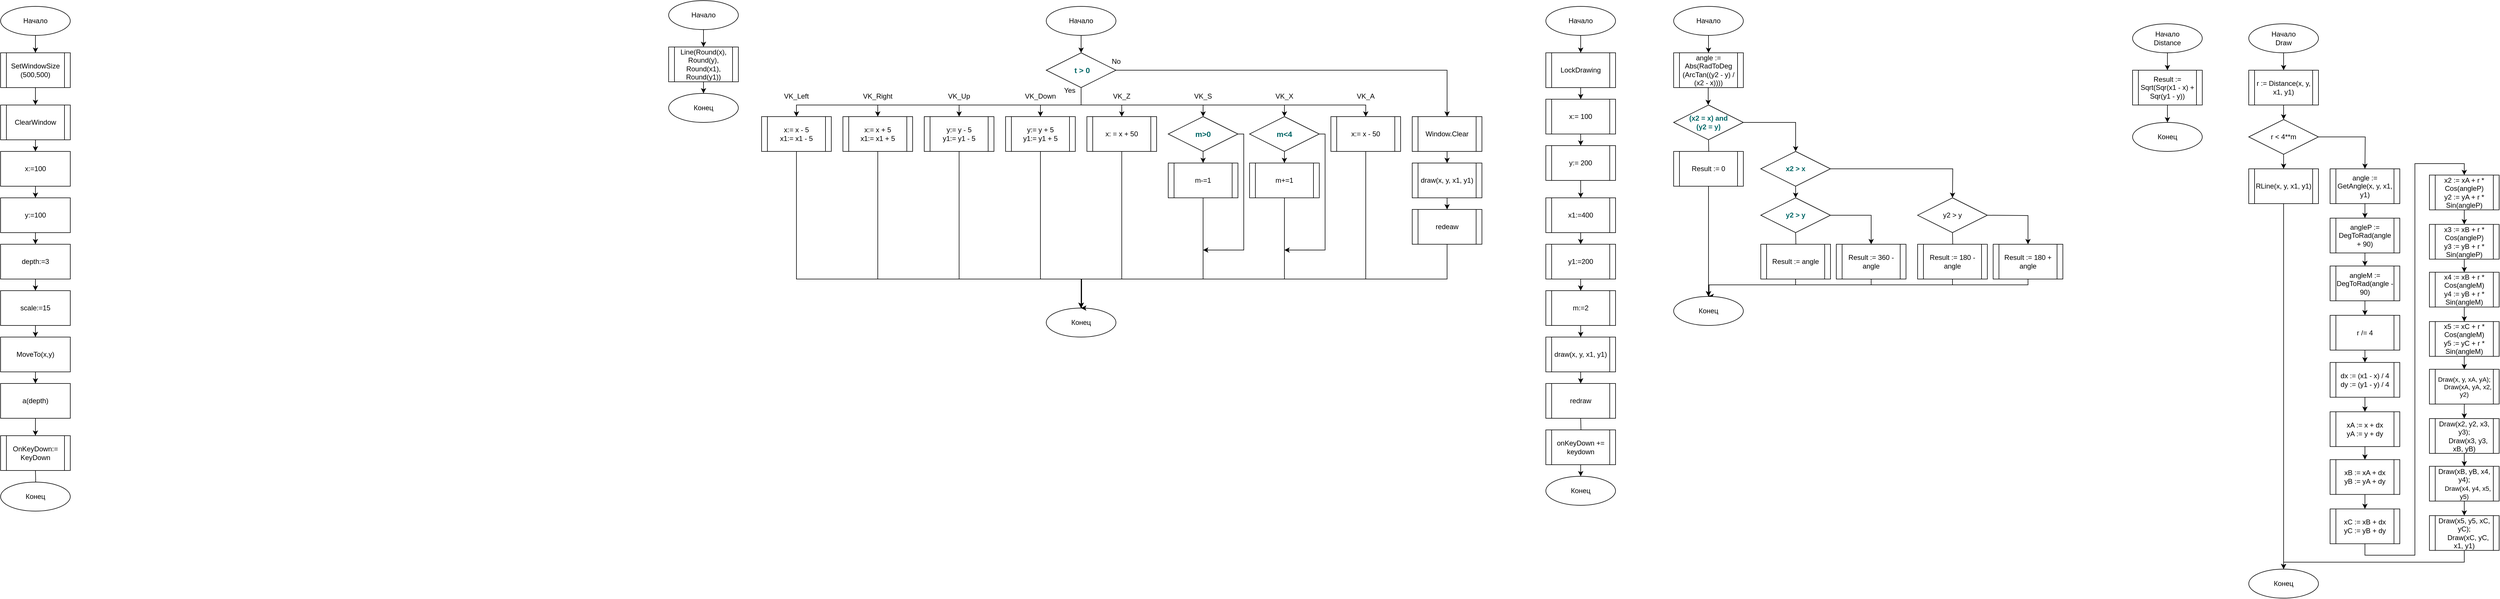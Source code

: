 <mxfile version="22.1.2" type="device">
  <diagram id="C5RBs43oDa-KdzZeNtuy" name="Page-1">
    <mxGraphModel dx="4127" dy="844" grid="1" gridSize="10" guides="1" tooltips="1" connect="1" arrows="1" fold="1" page="1" pageScale="1" pageWidth="827" pageHeight="1169" math="0" shadow="0">
      <root>
        <mxCell id="WIyWlLk6GJQsqaUBKTNV-0" />
        <mxCell id="WIyWlLk6GJQsqaUBKTNV-1" parent="WIyWlLk6GJQsqaUBKTNV-0" />
        <mxCell id="230SulAzmZ-HFZ-Q6_dF-0" value="" style="edgeStyle=orthogonalEdgeStyle;rounded=0;orthogonalLoop=1;jettySize=auto;html=1;" parent="WIyWlLk6GJQsqaUBKTNV-1" source="230SulAzmZ-HFZ-Q6_dF-1" edge="1">
          <mxGeometry relative="1" as="geometry">
            <mxPoint x="40" y="100" as="targetPoint" />
          </mxGeometry>
        </mxCell>
        <mxCell id="230SulAzmZ-HFZ-Q6_dF-1" value="Начало" style="ellipse;whiteSpace=wrap;html=1;" parent="WIyWlLk6GJQsqaUBKTNV-1" vertex="1">
          <mxGeometry x="-20" y="20" width="120" height="50" as="geometry" />
        </mxCell>
        <mxCell id="230SulAzmZ-HFZ-Q6_dF-39" style="edgeStyle=orthogonalEdgeStyle;rounded=0;orthogonalLoop=1;jettySize=auto;html=1;exitX=0.5;exitY=1;exitDx=0;exitDy=0;entryX=0.5;entryY=0;entryDx=0;entryDy=0;" parent="WIyWlLk6GJQsqaUBKTNV-1" source="230SulAzmZ-HFZ-Q6_dF-2" target="230SulAzmZ-HFZ-Q6_dF-38" edge="1">
          <mxGeometry relative="1" as="geometry">
            <Array as="points">
              <mxPoint x="40" y="190" />
              <mxPoint x="-450" y="190" />
            </Array>
          </mxGeometry>
        </mxCell>
        <mxCell id="230SulAzmZ-HFZ-Q6_dF-40" style="edgeStyle=orthogonalEdgeStyle;rounded=0;orthogonalLoop=1;jettySize=auto;html=1;exitX=0.5;exitY=1;exitDx=0;exitDy=0;entryX=0.5;entryY=0;entryDx=0;entryDy=0;" parent="WIyWlLk6GJQsqaUBKTNV-1" source="230SulAzmZ-HFZ-Q6_dF-2" target="230SulAzmZ-HFZ-Q6_dF-33" edge="1">
          <mxGeometry relative="1" as="geometry">
            <Array as="points">
              <mxPoint x="40" y="190" />
              <mxPoint x="-310" y="190" />
            </Array>
          </mxGeometry>
        </mxCell>
        <mxCell id="230SulAzmZ-HFZ-Q6_dF-41" style="edgeStyle=orthogonalEdgeStyle;rounded=0;orthogonalLoop=1;jettySize=auto;html=1;exitX=0.5;exitY=1;exitDx=0;exitDy=0;entryX=0.5;entryY=0;entryDx=0;entryDy=0;" parent="WIyWlLk6GJQsqaUBKTNV-1" source="230SulAzmZ-HFZ-Q6_dF-2" target="230SulAzmZ-HFZ-Q6_dF-32" edge="1">
          <mxGeometry relative="1" as="geometry">
            <Array as="points">
              <mxPoint x="40" y="190" />
              <mxPoint x="-170" y="190" />
            </Array>
          </mxGeometry>
        </mxCell>
        <mxCell id="230SulAzmZ-HFZ-Q6_dF-42" style="edgeStyle=orthogonalEdgeStyle;rounded=0;orthogonalLoop=1;jettySize=auto;html=1;exitX=0.5;exitY=1;exitDx=0;exitDy=0;entryX=0.5;entryY=0;entryDx=0;entryDy=0;" parent="WIyWlLk6GJQsqaUBKTNV-1" source="230SulAzmZ-HFZ-Q6_dF-2" target="230SulAzmZ-HFZ-Q6_dF-22" edge="1">
          <mxGeometry relative="1" as="geometry">
            <Array as="points">
              <mxPoint x="40" y="190" />
              <mxPoint x="-30" y="190" />
            </Array>
          </mxGeometry>
        </mxCell>
        <mxCell id="230SulAzmZ-HFZ-Q6_dF-43" style="edgeStyle=orthogonalEdgeStyle;rounded=0;orthogonalLoop=1;jettySize=auto;html=1;exitX=0.5;exitY=1;exitDx=0;exitDy=0;entryX=0.5;entryY=0;entryDx=0;entryDy=0;" parent="WIyWlLk6GJQsqaUBKTNV-1" source="230SulAzmZ-HFZ-Q6_dF-2" target="230SulAzmZ-HFZ-Q6_dF-26" edge="1">
          <mxGeometry relative="1" as="geometry">
            <Array as="points">
              <mxPoint x="40" y="190" />
              <mxPoint x="110" y="190" />
            </Array>
          </mxGeometry>
        </mxCell>
        <mxCell id="230SulAzmZ-HFZ-Q6_dF-44" style="edgeStyle=orthogonalEdgeStyle;rounded=0;orthogonalLoop=1;jettySize=auto;html=1;exitX=0.5;exitY=1;exitDx=0;exitDy=0;entryX=0.5;entryY=0;entryDx=0;entryDy=0;" parent="WIyWlLk6GJQsqaUBKTNV-1" source="230SulAzmZ-HFZ-Q6_dF-2" edge="1">
          <mxGeometry relative="1" as="geometry">
            <Array as="points">
              <mxPoint x="40" y="190" />
              <mxPoint x="250" y="190" />
            </Array>
            <mxPoint x="250" y="210" as="targetPoint" />
          </mxGeometry>
        </mxCell>
        <mxCell id="230SulAzmZ-HFZ-Q6_dF-45" style="edgeStyle=orthogonalEdgeStyle;rounded=0;orthogonalLoop=1;jettySize=auto;html=1;exitX=0.5;exitY=1;exitDx=0;exitDy=0;entryX=0.5;entryY=0;entryDx=0;entryDy=0;" parent="WIyWlLk6GJQsqaUBKTNV-1" source="230SulAzmZ-HFZ-Q6_dF-2" edge="1">
          <mxGeometry relative="1" as="geometry">
            <Array as="points">
              <mxPoint x="40" y="190" />
              <mxPoint x="390" y="190" />
            </Array>
            <mxPoint x="390" y="210" as="targetPoint" />
          </mxGeometry>
        </mxCell>
        <mxCell id="230SulAzmZ-HFZ-Q6_dF-46" style="edgeStyle=orthogonalEdgeStyle;rounded=0;orthogonalLoop=1;jettySize=auto;html=1;exitX=0.5;exitY=1;exitDx=0;exitDy=0;entryX=0.5;entryY=0;entryDx=0;entryDy=0;" parent="WIyWlLk6GJQsqaUBKTNV-1" source="230SulAzmZ-HFZ-Q6_dF-2" target="230SulAzmZ-HFZ-Q6_dF-36" edge="1">
          <mxGeometry relative="1" as="geometry">
            <Array as="points">
              <mxPoint x="40" y="190" />
              <mxPoint x="530" y="190" />
            </Array>
          </mxGeometry>
        </mxCell>
        <mxCell id="fyHwCbMEtBU7y2QqVcDX-54" style="edgeStyle=orthogonalEdgeStyle;rounded=0;orthogonalLoop=1;jettySize=auto;html=1;exitX=1;exitY=0.5;exitDx=0;exitDy=0;entryX=0.5;entryY=0;entryDx=0;entryDy=0;" edge="1" parent="WIyWlLk6GJQsqaUBKTNV-1" source="230SulAzmZ-HFZ-Q6_dF-2" target="fyHwCbMEtBU7y2QqVcDX-49">
          <mxGeometry relative="1" as="geometry" />
        </mxCell>
        <mxCell id="230SulAzmZ-HFZ-Q6_dF-2" value="&lt;span style=&quot;color: rgb(0, 102, 102); font-size: 13.2px; text-align: left;&quot; class=&quot;lit&quot;&gt;&lt;b style=&quot;background-color: rgb(255, 255, 255);&quot;&gt;&amp;nbsp;t &amp;gt; 0&lt;/b&gt;&lt;br&gt;&lt;/span&gt;" style="rhombus;whiteSpace=wrap;html=1;" parent="WIyWlLk6GJQsqaUBKTNV-1" vertex="1">
          <mxGeometry x="-20" y="100" width="120" height="60" as="geometry" />
        </mxCell>
        <mxCell id="230SulAzmZ-HFZ-Q6_dF-21" value="" style="verticalLabelPosition=bottom;verticalAlign=top;html=1;shape=process;whiteSpace=wrap;rounded=1;size=0.083;arcSize=0;" parent="WIyWlLk6GJQsqaUBKTNV-1" vertex="1">
          <mxGeometry x="-90" y="210" width="120" height="60" as="geometry" />
        </mxCell>
        <mxCell id="230SulAzmZ-HFZ-Q6_dF-86" style="edgeStyle=orthogonalEdgeStyle;rounded=0;orthogonalLoop=1;jettySize=auto;html=1;exitX=0.5;exitY=1;exitDx=0;exitDy=0;entryX=0.5;entryY=0;entryDx=0;entryDy=0;" parent="WIyWlLk6GJQsqaUBKTNV-1" source="230SulAzmZ-HFZ-Q6_dF-22" target="230SulAzmZ-HFZ-Q6_dF-107" edge="1">
          <mxGeometry relative="1" as="geometry">
            <mxPoint x="-30" y="290" as="targetPoint" />
            <Array as="points">
              <mxPoint x="-30" y="490" />
              <mxPoint x="40" y="490" />
            </Array>
          </mxGeometry>
        </mxCell>
        <mxCell id="230SulAzmZ-HFZ-Q6_dF-22" value="&lt;span style=&quot;border-color: var(--border-color); color: rgb(0, 0, 0); font-family: Helvetica; font-size: 12px; font-style: normal; font-variant-ligatures: normal; font-variant-caps: normal; font-weight: 400; letter-spacing: normal; orphans: 2; text-align: center; text-indent: 0px; text-transform: none; widows: 2; word-spacing: 0px; -webkit-text-stroke-width: 0px; text-decoration-thickness: initial; text-decoration-style: initial; text-decoration-color: initial; background-color: rgb(251, 251, 251); float: none; display: inline !important;&quot;&gt;y:= y + 5&lt;/span&gt;&lt;br style=&quot;border-color: var(--border-color); color: rgb(0, 0, 0); font-family: Helvetica; font-size: 12px; font-style: normal; font-variant-ligatures: normal; font-variant-caps: normal; font-weight: 400; letter-spacing: normal; orphans: 2; text-align: center; text-indent: 0px; text-transform: none; widows: 2; word-spacing: 0px; -webkit-text-stroke-width: 0px; text-decoration-thickness: initial; text-decoration-style: initial; text-decoration-color: initial; background-color: rgb(251, 251, 251);&quot;&gt;&lt;span style=&quot;border-color: var(--border-color); color: rgb(0, 0, 0); font-family: Helvetica; font-size: 12px; font-style: normal; font-variant-ligatures: normal; font-variant-caps: normal; font-weight: 400; letter-spacing: normal; orphans: 2; text-align: center; text-indent: 0px; text-transform: none; widows: 2; word-spacing: 0px; -webkit-text-stroke-width: 0px; text-decoration-thickness: initial; text-decoration-style: initial; text-decoration-color: initial; background-color: rgb(251, 251, 251); float: none; display: inline !important;&quot;&gt;y1:= y1 + 5&lt;/span&gt;" style="text;html=1;strokeColor=none;fillColor=none;align=center;verticalAlign=middle;whiteSpace=wrap;rounded=0;" parent="WIyWlLk6GJQsqaUBKTNV-1" vertex="1">
          <mxGeometry x="-80" y="210" width="100" height="60" as="geometry" />
        </mxCell>
        <mxCell id="230SulAzmZ-HFZ-Q6_dF-25" value="" style="verticalLabelPosition=bottom;verticalAlign=top;html=1;shape=process;whiteSpace=wrap;rounded=1;size=0.083;arcSize=0;" parent="WIyWlLk6GJQsqaUBKTNV-1" vertex="1">
          <mxGeometry x="50" y="210" width="120" height="60" as="geometry" />
        </mxCell>
        <mxCell id="230SulAzmZ-HFZ-Q6_dF-87" style="edgeStyle=orthogonalEdgeStyle;rounded=0;orthogonalLoop=1;jettySize=auto;html=1;exitX=0.5;exitY=1;exitDx=0;exitDy=0;entryX=0.5;entryY=0;entryDx=0;entryDy=0;" parent="WIyWlLk6GJQsqaUBKTNV-1" source="230SulAzmZ-HFZ-Q6_dF-26" target="230SulAzmZ-HFZ-Q6_dF-107" edge="1">
          <mxGeometry relative="1" as="geometry">
            <mxPoint x="110" y="290" as="targetPoint" />
            <Array as="points">
              <mxPoint x="110" y="490" />
              <mxPoint x="40" y="490" />
            </Array>
          </mxGeometry>
        </mxCell>
        <mxCell id="230SulAzmZ-HFZ-Q6_dF-26" value="x: = x + 50" style="text;html=1;strokeColor=none;fillColor=none;align=center;verticalAlign=middle;whiteSpace=wrap;rounded=0;" parent="WIyWlLk6GJQsqaUBKTNV-1" vertex="1">
          <mxGeometry x="60" y="210" width="100" height="60" as="geometry" />
        </mxCell>
        <mxCell id="230SulAzmZ-HFZ-Q6_dF-88" style="edgeStyle=orthogonalEdgeStyle;rounded=0;orthogonalLoop=1;jettySize=auto;html=1;exitX=0.5;exitY=1;exitDx=0;exitDy=0;entryX=0.5;entryY=0;entryDx=0;entryDy=0;" parent="WIyWlLk6GJQsqaUBKTNV-1" edge="1">
          <mxGeometry relative="1" as="geometry">
            <mxPoint x="250" y="270" as="sourcePoint" />
            <mxPoint x="250" y="290" as="targetPoint" />
          </mxGeometry>
        </mxCell>
        <mxCell id="230SulAzmZ-HFZ-Q6_dF-31" value="" style="verticalLabelPosition=bottom;verticalAlign=top;html=1;shape=process;whiteSpace=wrap;rounded=1;size=0.083;arcSize=0;" parent="WIyWlLk6GJQsqaUBKTNV-1" vertex="1">
          <mxGeometry x="-230" y="210" width="120" height="60" as="geometry" />
        </mxCell>
        <mxCell id="230SulAzmZ-HFZ-Q6_dF-85" style="edgeStyle=orthogonalEdgeStyle;rounded=0;orthogonalLoop=1;jettySize=auto;html=1;exitX=0.5;exitY=1;exitDx=0;exitDy=0;entryX=0.5;entryY=0;entryDx=0;entryDy=0;" parent="WIyWlLk6GJQsqaUBKTNV-1" source="230SulAzmZ-HFZ-Q6_dF-32" target="230SulAzmZ-HFZ-Q6_dF-107" edge="1">
          <mxGeometry relative="1" as="geometry">
            <mxPoint x="-170" y="290" as="targetPoint" />
            <Array as="points">
              <mxPoint x="-170" y="490" />
              <mxPoint x="40" y="490" />
            </Array>
          </mxGeometry>
        </mxCell>
        <mxCell id="230SulAzmZ-HFZ-Q6_dF-32" value="&lt;span style=&quot;color: rgb(0, 0, 0); font-family: Helvetica; font-size: 12px; font-style: normal; font-variant-ligatures: normal; font-variant-caps: normal; font-weight: 400; letter-spacing: normal; orphans: 2; text-align: center; text-indent: 0px; text-transform: none; widows: 2; word-spacing: 0px; -webkit-text-stroke-width: 0px; background-color: rgb(251, 251, 251); text-decoration-thickness: initial; text-decoration-style: initial; text-decoration-color: initial; float: none; display: inline !important;&quot;&gt;y:= y - 5&lt;/span&gt;&lt;br style=&quot;border-color: var(--border-color); color: rgb(0, 0, 0); font-family: Helvetica; font-size: 12px; font-style: normal; font-variant-ligatures: normal; font-variant-caps: normal; font-weight: 400; letter-spacing: normal; orphans: 2; text-align: center; text-indent: 0px; text-transform: none; widows: 2; word-spacing: 0px; -webkit-text-stroke-width: 0px; background-color: rgb(251, 251, 251); text-decoration-thickness: initial; text-decoration-style: initial; text-decoration-color: initial;&quot;&gt;&lt;span style=&quot;color: rgb(0, 0, 0); font-family: Helvetica; font-size: 12px; font-style: normal; font-variant-ligatures: normal; font-variant-caps: normal; font-weight: 400; letter-spacing: normal; orphans: 2; text-align: center; text-indent: 0px; text-transform: none; widows: 2; word-spacing: 0px; -webkit-text-stroke-width: 0px; background-color: rgb(251, 251, 251); text-decoration-thickness: initial; text-decoration-style: initial; text-decoration-color: initial; float: none; display: inline !important;&quot;&gt;y1:= y1 - 5&lt;/span&gt;" style="text;html=1;strokeColor=none;fillColor=none;align=center;verticalAlign=middle;whiteSpace=wrap;rounded=0;" parent="WIyWlLk6GJQsqaUBKTNV-1" vertex="1">
          <mxGeometry x="-220" y="210" width="100" height="60" as="geometry" />
        </mxCell>
        <mxCell id="230SulAzmZ-HFZ-Q6_dF-33" value="" style="verticalLabelPosition=bottom;verticalAlign=top;html=1;shape=process;whiteSpace=wrap;rounded=1;size=0.083;arcSize=0;" parent="WIyWlLk6GJQsqaUBKTNV-1" vertex="1">
          <mxGeometry x="-370" y="210" width="120" height="60" as="geometry" />
        </mxCell>
        <mxCell id="230SulAzmZ-HFZ-Q6_dF-84" style="edgeStyle=orthogonalEdgeStyle;rounded=0;orthogonalLoop=1;jettySize=auto;html=1;exitX=0.5;exitY=1;exitDx=0;exitDy=0;entryX=0.5;entryY=0;entryDx=0;entryDy=0;" parent="WIyWlLk6GJQsqaUBKTNV-1" source="230SulAzmZ-HFZ-Q6_dF-34" target="230SulAzmZ-HFZ-Q6_dF-107" edge="1">
          <mxGeometry relative="1" as="geometry">
            <mxPoint x="-310" y="290" as="targetPoint" />
            <Array as="points">
              <mxPoint x="-310" y="490" />
              <mxPoint x="40" y="490" />
            </Array>
          </mxGeometry>
        </mxCell>
        <mxCell id="230SulAzmZ-HFZ-Q6_dF-34" value="&lt;span style=&quot;color: rgb(0, 0, 0); font-family: Helvetica; font-size: 12px; font-style: normal; font-variant-ligatures: normal; font-variant-caps: normal; font-weight: 400; letter-spacing: normal; orphans: 2; text-align: center; text-indent: 0px; text-transform: none; widows: 2; word-spacing: 0px; -webkit-text-stroke-width: 0px; background-color: rgb(251, 251, 251); text-decoration-thickness: initial; text-decoration-style: initial; text-decoration-color: initial; float: none; display: inline !important;&quot;&gt;x:= x + 5&lt;/span&gt;&lt;br style=&quot;border-color: var(--border-color); color: rgb(0, 0, 0); font-family: Helvetica; font-size: 12px; font-style: normal; font-variant-ligatures: normal; font-variant-caps: normal; font-weight: 400; letter-spacing: normal; orphans: 2; text-align: center; text-indent: 0px; text-transform: none; widows: 2; word-spacing: 0px; -webkit-text-stroke-width: 0px; background-color: rgb(251, 251, 251); text-decoration-thickness: initial; text-decoration-style: initial; text-decoration-color: initial;&quot;&gt;&lt;span style=&quot;color: rgb(0, 0, 0); font-family: Helvetica; font-size: 12px; font-style: normal; font-variant-ligatures: normal; font-variant-caps: normal; font-weight: 400; letter-spacing: normal; orphans: 2; text-align: center; text-indent: 0px; text-transform: none; widows: 2; word-spacing: 0px; -webkit-text-stroke-width: 0px; background-color: rgb(251, 251, 251); text-decoration-thickness: initial; text-decoration-style: initial; text-decoration-color: initial; float: none; display: inline !important;&quot;&gt;x1:= x1 + 5&lt;/span&gt;" style="text;html=1;strokeColor=none;fillColor=none;align=center;verticalAlign=middle;whiteSpace=wrap;rounded=0;" parent="WIyWlLk6GJQsqaUBKTNV-1" vertex="1">
          <mxGeometry x="-360" y="210" width="100" height="60" as="geometry" />
        </mxCell>
        <mxCell id="230SulAzmZ-HFZ-Q6_dF-35" value="" style="verticalLabelPosition=bottom;verticalAlign=top;html=1;shape=process;whiteSpace=wrap;rounded=1;size=0.083;arcSize=0;" parent="WIyWlLk6GJQsqaUBKTNV-1" vertex="1">
          <mxGeometry x="470" y="210" width="120" height="60" as="geometry" />
        </mxCell>
        <mxCell id="230SulAzmZ-HFZ-Q6_dF-90" style="edgeStyle=orthogonalEdgeStyle;rounded=0;orthogonalLoop=1;jettySize=auto;html=1;exitX=0.5;exitY=1;exitDx=0;exitDy=0;" parent="WIyWlLk6GJQsqaUBKTNV-1" source="230SulAzmZ-HFZ-Q6_dF-36" target="230SulAzmZ-HFZ-Q6_dF-107" edge="1">
          <mxGeometry relative="1" as="geometry">
            <mxPoint x="530" y="290" as="targetPoint" />
            <Array as="points">
              <mxPoint x="530" y="490" />
              <mxPoint x="40" y="490" />
            </Array>
          </mxGeometry>
        </mxCell>
        <mxCell id="230SulAzmZ-HFZ-Q6_dF-36" value="x:= x - 50" style="text;html=1;strokeColor=none;fillColor=none;align=center;verticalAlign=middle;whiteSpace=wrap;rounded=0;" parent="WIyWlLk6GJQsqaUBKTNV-1" vertex="1">
          <mxGeometry x="480" y="210" width="100" height="60" as="geometry" />
        </mxCell>
        <mxCell id="230SulAzmZ-HFZ-Q6_dF-37" value="" style="verticalLabelPosition=bottom;verticalAlign=top;html=1;shape=process;whiteSpace=wrap;rounded=1;size=0.083;arcSize=0;" parent="WIyWlLk6GJQsqaUBKTNV-1" vertex="1">
          <mxGeometry x="-510" y="210" width="120" height="60" as="geometry" />
        </mxCell>
        <mxCell id="230SulAzmZ-HFZ-Q6_dF-83" style="edgeStyle=orthogonalEdgeStyle;rounded=0;orthogonalLoop=1;jettySize=auto;html=1;exitX=0.5;exitY=1;exitDx=0;exitDy=0;" parent="WIyWlLk6GJQsqaUBKTNV-1" source="230SulAzmZ-HFZ-Q6_dF-38" target="230SulAzmZ-HFZ-Q6_dF-107" edge="1">
          <mxGeometry relative="1" as="geometry">
            <mxPoint x="-450" y="290" as="targetPoint" />
            <Array as="points">
              <mxPoint x="-450" y="490" />
              <mxPoint x="40" y="490" />
            </Array>
          </mxGeometry>
        </mxCell>
        <mxCell id="230SulAzmZ-HFZ-Q6_dF-38" value="x:= x - 5&lt;br&gt;x1:= x1 - 5" style="text;html=1;strokeColor=none;fillColor=none;align=center;verticalAlign=middle;whiteSpace=wrap;rounded=0;" parent="WIyWlLk6GJQsqaUBKTNV-1" vertex="1">
          <mxGeometry x="-500" y="210" width="100" height="60" as="geometry" />
        </mxCell>
        <mxCell id="230SulAzmZ-HFZ-Q6_dF-47" value="VK_Left" style="text;html=1;strokeColor=none;fillColor=none;align=center;verticalAlign=middle;whiteSpace=wrap;rounded=0;" parent="WIyWlLk6GJQsqaUBKTNV-1" vertex="1">
          <mxGeometry x="-480" y="160" width="60" height="30" as="geometry" />
        </mxCell>
        <mxCell id="230SulAzmZ-HFZ-Q6_dF-50" value="VK_Right" style="text;html=1;strokeColor=none;fillColor=none;align=center;verticalAlign=middle;whiteSpace=wrap;rounded=0;" parent="WIyWlLk6GJQsqaUBKTNV-1" vertex="1">
          <mxGeometry x="-340" y="160" width="60" height="30" as="geometry" />
        </mxCell>
        <mxCell id="230SulAzmZ-HFZ-Q6_dF-51" value="VK_Up" style="text;html=1;strokeColor=none;fillColor=none;align=center;verticalAlign=middle;whiteSpace=wrap;rounded=0;" parent="WIyWlLk6GJQsqaUBKTNV-1" vertex="1">
          <mxGeometry x="-200" y="160" width="60" height="30" as="geometry" />
        </mxCell>
        <mxCell id="230SulAzmZ-HFZ-Q6_dF-52" value="VK_Down" style="text;html=1;strokeColor=none;fillColor=none;align=center;verticalAlign=middle;whiteSpace=wrap;rounded=0;" parent="WIyWlLk6GJQsqaUBKTNV-1" vertex="1">
          <mxGeometry x="-60" y="160" width="60" height="30" as="geometry" />
        </mxCell>
        <mxCell id="230SulAzmZ-HFZ-Q6_dF-53" value="VK_Z" style="text;html=1;strokeColor=none;fillColor=none;align=center;verticalAlign=middle;whiteSpace=wrap;rounded=0;" parent="WIyWlLk6GJQsqaUBKTNV-1" vertex="1">
          <mxGeometry x="80" y="160" width="60" height="30" as="geometry" />
        </mxCell>
        <mxCell id="230SulAzmZ-HFZ-Q6_dF-55" value="VK_S" style="text;html=1;strokeColor=none;fillColor=none;align=center;verticalAlign=middle;whiteSpace=wrap;rounded=0;" parent="WIyWlLk6GJQsqaUBKTNV-1" vertex="1">
          <mxGeometry x="220" y="160" width="60" height="30" as="geometry" />
        </mxCell>
        <mxCell id="230SulAzmZ-HFZ-Q6_dF-56" value="VK_X" style="text;html=1;strokeColor=none;fillColor=none;align=center;verticalAlign=middle;whiteSpace=wrap;rounded=0;" parent="WIyWlLk6GJQsqaUBKTNV-1" vertex="1">
          <mxGeometry x="360" y="160" width="60" height="30" as="geometry" />
        </mxCell>
        <mxCell id="230SulAzmZ-HFZ-Q6_dF-57" value="VK_A" style="text;html=1;strokeColor=none;fillColor=none;align=center;verticalAlign=middle;whiteSpace=wrap;rounded=0;" parent="WIyWlLk6GJQsqaUBKTNV-1" vertex="1">
          <mxGeometry x="500" y="160" width="60" height="30" as="geometry" />
        </mxCell>
        <mxCell id="230SulAzmZ-HFZ-Q6_dF-113" style="edgeStyle=orthogonalEdgeStyle;rounded=0;orthogonalLoop=1;jettySize=auto;html=1;entryX=0.5;entryY=0;entryDx=0;entryDy=0;" parent="WIyWlLk6GJQsqaUBKTNV-1" target="230SulAzmZ-HFZ-Q6_dF-107" edge="1">
          <mxGeometry relative="1" as="geometry">
            <mxPoint x="250" y="410" as="sourcePoint" />
            <Array as="points">
              <mxPoint x="250" y="490" />
              <mxPoint x="40" y="490" />
            </Array>
          </mxGeometry>
        </mxCell>
        <mxCell id="230SulAzmZ-HFZ-Q6_dF-114" style="edgeStyle=orthogonalEdgeStyle;rounded=0;orthogonalLoop=1;jettySize=auto;html=1;exitX=0.5;exitY=1;exitDx=0;exitDy=0;" parent="WIyWlLk6GJQsqaUBKTNV-1" source="fyHwCbMEtBU7y2QqVcDX-47" target="230SulAzmZ-HFZ-Q6_dF-107" edge="1">
          <mxGeometry relative="1" as="geometry">
            <mxPoint x="390" y="510" as="sourcePoint" />
            <Array as="points">
              <mxPoint x="390" y="490" />
              <mxPoint x="40" y="490" />
            </Array>
          </mxGeometry>
        </mxCell>
        <mxCell id="230SulAzmZ-HFZ-Q6_dF-115" style="edgeStyle=orthogonalEdgeStyle;rounded=0;orthogonalLoop=1;jettySize=auto;html=1;exitX=0.5;exitY=1;exitDx=0;exitDy=0;entryX=0.5;entryY=0;entryDx=0;entryDy=0;" parent="WIyWlLk6GJQsqaUBKTNV-1" source="230SulAzmZ-HFZ-Q6_dF-36" target="230SulAzmZ-HFZ-Q6_dF-107" edge="1">
          <mxGeometry relative="1" as="geometry">
            <mxPoint x="530" y="510" as="sourcePoint" />
            <Array as="points">
              <mxPoint x="530" y="490" />
              <mxPoint x="40" y="490" />
            </Array>
          </mxGeometry>
        </mxCell>
        <mxCell id="230SulAzmZ-HFZ-Q6_dF-107" value="Конец" style="ellipse;whiteSpace=wrap;html=1;" parent="WIyWlLk6GJQsqaUBKTNV-1" vertex="1">
          <mxGeometry x="-20" y="540" width="120" height="50" as="geometry" />
        </mxCell>
        <mxCell id="230SulAzmZ-HFZ-Q6_dF-116" value="" style="edgeStyle=orthogonalEdgeStyle;rounded=0;orthogonalLoop=1;jettySize=auto;html=1;" parent="WIyWlLk6GJQsqaUBKTNV-1" source="230SulAzmZ-HFZ-Q6_dF-117" edge="1">
          <mxGeometry relative="1" as="geometry">
            <mxPoint x="-610" y="90" as="targetPoint" />
          </mxGeometry>
        </mxCell>
        <mxCell id="230SulAzmZ-HFZ-Q6_dF-117" value="Начало" style="ellipse;whiteSpace=wrap;html=1;" parent="WIyWlLk6GJQsqaUBKTNV-1" vertex="1">
          <mxGeometry x="-670" y="10" width="120" height="50" as="geometry" />
        </mxCell>
        <mxCell id="230SulAzmZ-HFZ-Q6_dF-118" value="" style="verticalLabelPosition=bottom;verticalAlign=top;html=1;shape=process;whiteSpace=wrap;rounded=1;size=0.083;arcSize=0;" parent="WIyWlLk6GJQsqaUBKTNV-1" vertex="1">
          <mxGeometry x="-670" y="90" width="120" height="60" as="geometry" />
        </mxCell>
        <mxCell id="230SulAzmZ-HFZ-Q6_dF-121" style="edgeStyle=orthogonalEdgeStyle;rounded=0;orthogonalLoop=1;jettySize=auto;html=1;exitX=0.5;exitY=1;exitDx=0;exitDy=0;" parent="WIyWlLk6GJQsqaUBKTNV-1" source="230SulAzmZ-HFZ-Q6_dF-119" target="230SulAzmZ-HFZ-Q6_dF-120" edge="1">
          <mxGeometry relative="1" as="geometry" />
        </mxCell>
        <mxCell id="230SulAzmZ-HFZ-Q6_dF-119" value="Line(Round(x), Round(y), Round(x1), Round(y1))" style="text;html=1;strokeColor=none;fillColor=none;align=center;verticalAlign=middle;whiteSpace=wrap;rounded=0;" parent="WIyWlLk6GJQsqaUBKTNV-1" vertex="1">
          <mxGeometry x="-660" y="90" width="100" height="60" as="geometry" />
        </mxCell>
        <mxCell id="230SulAzmZ-HFZ-Q6_dF-120" value="Конец" style="ellipse;whiteSpace=wrap;html=1;" parent="WIyWlLk6GJQsqaUBKTNV-1" vertex="1">
          <mxGeometry x="-670" y="170" width="120" height="50" as="geometry" />
        </mxCell>
        <mxCell id="230SulAzmZ-HFZ-Q6_dF-214" value="" style="edgeStyle=orthogonalEdgeStyle;rounded=0;orthogonalLoop=1;jettySize=auto;html=1;" parent="WIyWlLk6GJQsqaUBKTNV-1" source="230SulAzmZ-HFZ-Q6_dF-215" edge="1">
          <mxGeometry relative="1" as="geometry">
            <mxPoint x="-1760" y="100" as="targetPoint" />
          </mxGeometry>
        </mxCell>
        <mxCell id="230SulAzmZ-HFZ-Q6_dF-215" value="Начало" style="ellipse;whiteSpace=wrap;html=1;" parent="WIyWlLk6GJQsqaUBKTNV-1" vertex="1">
          <mxGeometry x="-1820" y="20" width="120" height="50" as="geometry" />
        </mxCell>
        <mxCell id="230SulAzmZ-HFZ-Q6_dF-216" value="" style="verticalLabelPosition=bottom;verticalAlign=top;html=1;shape=process;whiteSpace=wrap;rounded=1;size=0.083;arcSize=0;" parent="WIyWlLk6GJQsqaUBKTNV-1" vertex="1">
          <mxGeometry x="-1820" y="100" width="120" height="60" as="geometry" />
        </mxCell>
        <mxCell id="230SulAzmZ-HFZ-Q6_dF-217" value="SetWindowSize&lt;br&gt;(500,500)" style="text;html=1;strokeColor=none;fillColor=none;align=center;verticalAlign=middle;whiteSpace=wrap;rounded=0;" parent="WIyWlLk6GJQsqaUBKTNV-1" vertex="1">
          <mxGeometry x="-1810" y="100" width="100" height="60" as="geometry" />
        </mxCell>
        <mxCell id="230SulAzmZ-HFZ-Q6_dF-218" value="" style="edgeStyle=orthogonalEdgeStyle;rounded=0;orthogonalLoop=1;jettySize=auto;html=1;" parent="WIyWlLk6GJQsqaUBKTNV-1" edge="1">
          <mxGeometry relative="1" as="geometry">
            <mxPoint x="-1760" y="190" as="targetPoint" />
            <mxPoint x="-1760" y="160" as="sourcePoint" />
          </mxGeometry>
        </mxCell>
        <mxCell id="230SulAzmZ-HFZ-Q6_dF-219" value="" style="verticalLabelPosition=bottom;verticalAlign=top;html=1;shape=process;whiteSpace=wrap;rounded=1;size=0.083;arcSize=0;" parent="WIyWlLk6GJQsqaUBKTNV-1" vertex="1">
          <mxGeometry x="-1820" y="190" width="120" height="60" as="geometry" />
        </mxCell>
        <mxCell id="230SulAzmZ-HFZ-Q6_dF-220" value="ClearWindow" style="text;html=1;strokeColor=none;fillColor=none;align=center;verticalAlign=middle;whiteSpace=wrap;rounded=0;" parent="WIyWlLk6GJQsqaUBKTNV-1" vertex="1">
          <mxGeometry x="-1810" y="190" width="100" height="60" as="geometry" />
        </mxCell>
        <mxCell id="230SulAzmZ-HFZ-Q6_dF-221" style="edgeStyle=orthogonalEdgeStyle;rounded=0;orthogonalLoop=1;jettySize=auto;html=1;exitX=0.5;exitY=1;exitDx=0;exitDy=0;entryX=0.5;entryY=0;entryDx=0;entryDy=0;" parent="WIyWlLk6GJQsqaUBKTNV-1" target="230SulAzmZ-HFZ-Q6_dF-222" edge="1">
          <mxGeometry relative="1" as="geometry">
            <mxPoint x="-1760" y="250" as="sourcePoint" />
          </mxGeometry>
        </mxCell>
        <mxCell id="230SulAzmZ-HFZ-Q6_dF-222" value="x:=100" style="whiteSpace=wrap;html=1;strokeWidth=1;" parent="WIyWlLk6GJQsqaUBKTNV-1" vertex="1">
          <mxGeometry x="-1820" y="270" width="120" height="60" as="geometry" />
        </mxCell>
        <mxCell id="230SulAzmZ-HFZ-Q6_dF-223" style="edgeStyle=orthogonalEdgeStyle;rounded=0;orthogonalLoop=1;jettySize=auto;html=1;exitX=0.5;exitY=1;exitDx=0;exitDy=0;entryX=0.5;entryY=0;entryDx=0;entryDy=0;" parent="WIyWlLk6GJQsqaUBKTNV-1" target="230SulAzmZ-HFZ-Q6_dF-224" edge="1">
          <mxGeometry relative="1" as="geometry">
            <mxPoint x="-1760" y="330" as="sourcePoint" />
          </mxGeometry>
        </mxCell>
        <mxCell id="230SulAzmZ-HFZ-Q6_dF-224" value="y:=100" style="whiteSpace=wrap;html=1;strokeWidth=1;" parent="WIyWlLk6GJQsqaUBKTNV-1" vertex="1">
          <mxGeometry x="-1820" y="350" width="120" height="60" as="geometry" />
        </mxCell>
        <mxCell id="230SulAzmZ-HFZ-Q6_dF-225" style="edgeStyle=orthogonalEdgeStyle;rounded=0;orthogonalLoop=1;jettySize=auto;html=1;exitX=0.5;exitY=1;exitDx=0;exitDy=0;entryX=0.5;entryY=0;entryDx=0;entryDy=0;" parent="WIyWlLk6GJQsqaUBKTNV-1" target="230SulAzmZ-HFZ-Q6_dF-226" edge="1">
          <mxGeometry relative="1" as="geometry">
            <mxPoint x="-1760" y="410" as="sourcePoint" />
          </mxGeometry>
        </mxCell>
        <mxCell id="230SulAzmZ-HFZ-Q6_dF-226" value="depth:=3" style="whiteSpace=wrap;html=1;strokeWidth=1;" parent="WIyWlLk6GJQsqaUBKTNV-1" vertex="1">
          <mxGeometry x="-1820" y="430" width="120" height="60" as="geometry" />
        </mxCell>
        <mxCell id="230SulAzmZ-HFZ-Q6_dF-227" style="edgeStyle=orthogonalEdgeStyle;rounded=0;orthogonalLoop=1;jettySize=auto;html=1;exitX=0.5;exitY=1;exitDx=0;exitDy=0;entryX=0.5;entryY=0;entryDx=0;entryDy=0;" parent="WIyWlLk6GJQsqaUBKTNV-1" target="230SulAzmZ-HFZ-Q6_dF-228" edge="1">
          <mxGeometry relative="1" as="geometry">
            <mxPoint x="-1760" y="490" as="sourcePoint" />
          </mxGeometry>
        </mxCell>
        <mxCell id="230SulAzmZ-HFZ-Q6_dF-228" value="scale:=15" style="whiteSpace=wrap;html=1;strokeWidth=1;" parent="WIyWlLk6GJQsqaUBKTNV-1" vertex="1">
          <mxGeometry x="-1820" y="510" width="120" height="60" as="geometry" />
        </mxCell>
        <mxCell id="230SulAzmZ-HFZ-Q6_dF-229" style="edgeStyle=orthogonalEdgeStyle;rounded=0;orthogonalLoop=1;jettySize=auto;html=1;exitX=0.5;exitY=1;exitDx=0;exitDy=0;entryX=0.5;entryY=0;entryDx=0;entryDy=0;" parent="WIyWlLk6GJQsqaUBKTNV-1" target="230SulAzmZ-HFZ-Q6_dF-230" edge="1">
          <mxGeometry relative="1" as="geometry">
            <mxPoint x="-1760" y="570" as="sourcePoint" />
          </mxGeometry>
        </mxCell>
        <mxCell id="230SulAzmZ-HFZ-Q6_dF-230" value="MoveTo(x,y)" style="whiteSpace=wrap;html=1;strokeWidth=1;" parent="WIyWlLk6GJQsqaUBKTNV-1" vertex="1">
          <mxGeometry x="-1820" y="590" width="120" height="60" as="geometry" />
        </mxCell>
        <mxCell id="230SulAzmZ-HFZ-Q6_dF-231" style="edgeStyle=orthogonalEdgeStyle;rounded=0;orthogonalLoop=1;jettySize=auto;html=1;exitX=0.5;exitY=1;exitDx=0;exitDy=0;entryX=0.5;entryY=0;entryDx=0;entryDy=0;" parent="WIyWlLk6GJQsqaUBKTNV-1" target="230SulAzmZ-HFZ-Q6_dF-232" edge="1">
          <mxGeometry relative="1" as="geometry">
            <mxPoint x="-1760" y="650" as="sourcePoint" />
          </mxGeometry>
        </mxCell>
        <mxCell id="230SulAzmZ-HFZ-Q6_dF-232" value="a(depth)" style="whiteSpace=wrap;html=1;strokeWidth=1;" parent="WIyWlLk6GJQsqaUBKTNV-1" vertex="1">
          <mxGeometry x="-1820" y="670" width="120" height="60" as="geometry" />
        </mxCell>
        <mxCell id="230SulAzmZ-HFZ-Q6_dF-235" value="" style="edgeStyle=orthogonalEdgeStyle;rounded=0;orthogonalLoop=1;jettySize=auto;html=1;" parent="WIyWlLk6GJQsqaUBKTNV-1" edge="1">
          <mxGeometry relative="1" as="geometry">
            <mxPoint x="-1760" y="760" as="targetPoint" />
            <mxPoint x="-1760" y="730" as="sourcePoint" />
          </mxGeometry>
        </mxCell>
        <mxCell id="230SulAzmZ-HFZ-Q6_dF-236" value="" style="verticalLabelPosition=bottom;verticalAlign=top;html=1;shape=process;whiteSpace=wrap;rounded=1;size=0.083;arcSize=0;" parent="WIyWlLk6GJQsqaUBKTNV-1" vertex="1">
          <mxGeometry x="-1820" y="760" width="120" height="60" as="geometry" />
        </mxCell>
        <mxCell id="230SulAzmZ-HFZ-Q6_dF-237" value="OnKeyDown:=&lt;br&gt;KeyDown" style="text;html=1;strokeColor=none;fillColor=none;align=center;verticalAlign=middle;whiteSpace=wrap;rounded=0;" parent="WIyWlLk6GJQsqaUBKTNV-1" vertex="1">
          <mxGeometry x="-1810" y="760" width="100" height="60" as="geometry" />
        </mxCell>
        <mxCell id="230SulAzmZ-HFZ-Q6_dF-238" style="edgeStyle=orthogonalEdgeStyle;rounded=0;orthogonalLoop=1;jettySize=auto;html=1;exitX=0.5;exitY=1;exitDx=0;exitDy=0;" parent="WIyWlLk6GJQsqaUBKTNV-1" target="230SulAzmZ-HFZ-Q6_dF-239" edge="1">
          <mxGeometry relative="1" as="geometry">
            <mxPoint x="-1760" y="820" as="sourcePoint" />
          </mxGeometry>
        </mxCell>
        <mxCell id="230SulAzmZ-HFZ-Q6_dF-239" value="Конец" style="ellipse;whiteSpace=wrap;html=1;" parent="WIyWlLk6GJQsqaUBKTNV-1" vertex="1">
          <mxGeometry x="-1820" y="840" width="120" height="50" as="geometry" />
        </mxCell>
        <mxCell id="fyHwCbMEtBU7y2QqVcDX-59" style="edgeStyle=orthogonalEdgeStyle;rounded=0;orthogonalLoop=1;jettySize=auto;html=1;exitX=1;exitY=0.5;exitDx=0;exitDy=0;" edge="1" parent="WIyWlLk6GJQsqaUBKTNV-1" source="fyHwCbMEtBU7y2QqVcDX-41">
          <mxGeometry relative="1" as="geometry">
            <mxPoint x="250" y="440" as="targetPoint" />
            <Array as="points">
              <mxPoint x="320" y="240" />
              <mxPoint x="320" y="440" />
            </Array>
          </mxGeometry>
        </mxCell>
        <mxCell id="fyHwCbMEtBU7y2QqVcDX-41" value="&lt;span style=&quot;color: rgb(0, 102, 102); font-size: 13.2px; text-align: left;&quot; class=&quot;lit&quot;&gt;&lt;b style=&quot;background-color: rgb(255, 255, 255);&quot;&gt;m&amp;gt;0&lt;/b&gt;&lt;br&gt;&lt;/span&gt;" style="rhombus;whiteSpace=wrap;html=1;" vertex="1" parent="WIyWlLk6GJQsqaUBKTNV-1">
          <mxGeometry x="190" y="210" width="120" height="60" as="geometry" />
        </mxCell>
        <mxCell id="fyHwCbMEtBU7y2QqVcDX-42" value="" style="verticalLabelPosition=bottom;verticalAlign=top;html=1;shape=process;whiteSpace=wrap;rounded=1;size=0.083;arcSize=0;" vertex="1" parent="WIyWlLk6GJQsqaUBKTNV-1">
          <mxGeometry x="190" y="290" width="120" height="60" as="geometry" />
        </mxCell>
        <mxCell id="fyHwCbMEtBU7y2QqVcDX-57" style="edgeStyle=orthogonalEdgeStyle;rounded=0;orthogonalLoop=1;jettySize=auto;html=1;exitX=0.5;exitY=1;exitDx=0;exitDy=0;entryX=0.5;entryY=0;entryDx=0;entryDy=0;" edge="1" parent="WIyWlLk6GJQsqaUBKTNV-1" source="fyHwCbMEtBU7y2QqVcDX-43" target="230SulAzmZ-HFZ-Q6_dF-107">
          <mxGeometry relative="1" as="geometry">
            <Array as="points">
              <mxPoint x="250" y="490" />
              <mxPoint x="40" y="490" />
            </Array>
          </mxGeometry>
        </mxCell>
        <mxCell id="fyHwCbMEtBU7y2QqVcDX-43" value="m-=1" style="text;html=1;strokeColor=none;fillColor=none;align=center;verticalAlign=middle;whiteSpace=wrap;rounded=0;" vertex="1" parent="WIyWlLk6GJQsqaUBKTNV-1">
          <mxGeometry x="200" y="290" width="100" height="60" as="geometry" />
        </mxCell>
        <mxCell id="fyHwCbMEtBU7y2QqVcDX-44" style="edgeStyle=orthogonalEdgeStyle;rounded=0;orthogonalLoop=1;jettySize=auto;html=1;exitX=0.5;exitY=1;exitDx=0;exitDy=0;entryX=0.5;entryY=0;entryDx=0;entryDy=0;" edge="1" parent="WIyWlLk6GJQsqaUBKTNV-1">
          <mxGeometry relative="1" as="geometry">
            <mxPoint x="390" y="270" as="sourcePoint" />
            <mxPoint x="390" y="290" as="targetPoint" />
          </mxGeometry>
        </mxCell>
        <mxCell id="fyHwCbMEtBU7y2QqVcDX-60" style="edgeStyle=orthogonalEdgeStyle;rounded=0;orthogonalLoop=1;jettySize=auto;html=1;exitX=1;exitY=0.5;exitDx=0;exitDy=0;" edge="1" parent="WIyWlLk6GJQsqaUBKTNV-1" source="fyHwCbMEtBU7y2QqVcDX-45">
          <mxGeometry relative="1" as="geometry">
            <mxPoint x="390" y="440" as="targetPoint" />
            <Array as="points">
              <mxPoint x="460" y="240" />
              <mxPoint x="460" y="440" />
            </Array>
          </mxGeometry>
        </mxCell>
        <mxCell id="fyHwCbMEtBU7y2QqVcDX-45" value="&lt;span style=&quot;color: rgb(0, 102, 102); font-size: 13.2px; text-align: left;&quot; class=&quot;lit&quot;&gt;&lt;b style=&quot;background-color: rgb(255, 255, 255);&quot;&gt;m&amp;lt;4&lt;/b&gt;&lt;br&gt;&lt;/span&gt;" style="rhombus;whiteSpace=wrap;html=1;" vertex="1" parent="WIyWlLk6GJQsqaUBKTNV-1">
          <mxGeometry x="330" y="210" width="120" height="60" as="geometry" />
        </mxCell>
        <mxCell id="fyHwCbMEtBU7y2QqVcDX-46" value="" style="verticalLabelPosition=bottom;verticalAlign=top;html=1;shape=process;whiteSpace=wrap;rounded=1;size=0.083;arcSize=0;" vertex="1" parent="WIyWlLk6GJQsqaUBKTNV-1">
          <mxGeometry x="330" y="290" width="120" height="60" as="geometry" />
        </mxCell>
        <mxCell id="fyHwCbMEtBU7y2QqVcDX-47" value="m+=1" style="text;html=1;strokeColor=none;fillColor=none;align=center;verticalAlign=middle;whiteSpace=wrap;rounded=0;" vertex="1" parent="WIyWlLk6GJQsqaUBKTNV-1">
          <mxGeometry x="340" y="290" width="100" height="60" as="geometry" />
        </mxCell>
        <mxCell id="fyHwCbMEtBU7y2QqVcDX-48" value="" style="verticalLabelPosition=bottom;verticalAlign=top;html=1;shape=process;whiteSpace=wrap;rounded=1;size=0.083;arcSize=0;" vertex="1" parent="WIyWlLk6GJQsqaUBKTNV-1">
          <mxGeometry x="610" y="210" width="120" height="60" as="geometry" />
        </mxCell>
        <mxCell id="fyHwCbMEtBU7y2QqVcDX-55" style="edgeStyle=orthogonalEdgeStyle;rounded=0;orthogonalLoop=1;jettySize=auto;html=1;exitX=0.5;exitY=1;exitDx=0;exitDy=0;entryX=0.5;entryY=0;entryDx=0;entryDy=0;" edge="1" parent="WIyWlLk6GJQsqaUBKTNV-1" source="fyHwCbMEtBU7y2QqVcDX-49" target="fyHwCbMEtBU7y2QqVcDX-51">
          <mxGeometry relative="1" as="geometry" />
        </mxCell>
        <mxCell id="fyHwCbMEtBU7y2QqVcDX-49" value="Window.Clear" style="text;html=1;strokeColor=none;fillColor=none;align=center;verticalAlign=middle;whiteSpace=wrap;rounded=0;" vertex="1" parent="WIyWlLk6GJQsqaUBKTNV-1">
          <mxGeometry x="620" y="210" width="100" height="60" as="geometry" />
        </mxCell>
        <mxCell id="fyHwCbMEtBU7y2QqVcDX-50" value="" style="verticalLabelPosition=bottom;verticalAlign=top;html=1;shape=process;whiteSpace=wrap;rounded=1;size=0.083;arcSize=0;" vertex="1" parent="WIyWlLk6GJQsqaUBKTNV-1">
          <mxGeometry x="610" y="290" width="120" height="60" as="geometry" />
        </mxCell>
        <mxCell id="fyHwCbMEtBU7y2QqVcDX-56" style="edgeStyle=orthogonalEdgeStyle;rounded=0;orthogonalLoop=1;jettySize=auto;html=1;exitX=0.5;exitY=1;exitDx=0;exitDy=0;" edge="1" parent="WIyWlLk6GJQsqaUBKTNV-1" source="fyHwCbMEtBU7y2QqVcDX-51" target="fyHwCbMEtBU7y2QqVcDX-53">
          <mxGeometry relative="1" as="geometry" />
        </mxCell>
        <mxCell id="fyHwCbMEtBU7y2QqVcDX-51" value="draw(x, y, x1, y1)" style="text;html=1;strokeColor=none;fillColor=none;align=center;verticalAlign=middle;whiteSpace=wrap;rounded=0;" vertex="1" parent="WIyWlLk6GJQsqaUBKTNV-1">
          <mxGeometry x="620" y="290" width="100" height="60" as="geometry" />
        </mxCell>
        <mxCell id="fyHwCbMEtBU7y2QqVcDX-52" value="" style="verticalLabelPosition=bottom;verticalAlign=top;html=1;shape=process;whiteSpace=wrap;rounded=1;size=0.083;arcSize=0;" vertex="1" parent="WIyWlLk6GJQsqaUBKTNV-1">
          <mxGeometry x="610" y="370" width="120" height="60" as="geometry" />
        </mxCell>
        <mxCell id="fyHwCbMEtBU7y2QqVcDX-61" style="edgeStyle=orthogonalEdgeStyle;rounded=0;orthogonalLoop=1;jettySize=auto;html=1;exitX=0.5;exitY=1;exitDx=0;exitDy=0;" edge="1" parent="WIyWlLk6GJQsqaUBKTNV-1" source="fyHwCbMEtBU7y2QqVcDX-53">
          <mxGeometry relative="1" as="geometry">
            <mxPoint x="40" y="540" as="targetPoint" />
            <Array as="points">
              <mxPoint x="670" y="490" />
              <mxPoint x="41" y="490" />
            </Array>
          </mxGeometry>
        </mxCell>
        <mxCell id="fyHwCbMEtBU7y2QqVcDX-53" value="redeaw" style="text;html=1;strokeColor=none;fillColor=none;align=center;verticalAlign=middle;whiteSpace=wrap;rounded=0;" vertex="1" parent="WIyWlLk6GJQsqaUBKTNV-1">
          <mxGeometry x="620" y="370" width="100" height="60" as="geometry" />
        </mxCell>
        <mxCell id="fyHwCbMEtBU7y2QqVcDX-62" value="No" style="text;html=1;align=center;verticalAlign=middle;resizable=0;points=[];autosize=1;strokeColor=none;fillColor=none;" vertex="1" parent="WIyWlLk6GJQsqaUBKTNV-1">
          <mxGeometry x="80" y="100" width="40" height="30" as="geometry" />
        </mxCell>
        <mxCell id="fyHwCbMEtBU7y2QqVcDX-63" value="Yes" style="text;html=1;align=center;verticalAlign=middle;resizable=0;points=[];autosize=1;strokeColor=none;fillColor=none;" vertex="1" parent="WIyWlLk6GJQsqaUBKTNV-1">
          <mxGeometry y="150" width="40" height="30" as="geometry" />
        </mxCell>
        <mxCell id="fyHwCbMEtBU7y2QqVcDX-64" value="" style="verticalLabelPosition=bottom;verticalAlign=top;html=1;shape=process;whiteSpace=wrap;rounded=1;size=0.083;arcSize=0;" vertex="1" parent="WIyWlLk6GJQsqaUBKTNV-1">
          <mxGeometry x="840" y="100" width="120" height="60" as="geometry" />
        </mxCell>
        <mxCell id="fyHwCbMEtBU7y2QqVcDX-65" style="edgeStyle=orthogonalEdgeStyle;rounded=0;orthogonalLoop=1;jettySize=auto;html=1;exitX=0.5;exitY=1;exitDx=0;exitDy=0;entryX=0.5;entryY=0;entryDx=0;entryDy=0;" edge="1" parent="WIyWlLk6GJQsqaUBKTNV-1" source="fyHwCbMEtBU7y2QqVcDX-66" target="fyHwCbMEtBU7y2QqVcDX-69">
          <mxGeometry relative="1" as="geometry" />
        </mxCell>
        <mxCell id="fyHwCbMEtBU7y2QqVcDX-66" value="LockDrawing" style="text;html=1;strokeColor=none;fillColor=none;align=center;verticalAlign=middle;whiteSpace=wrap;rounded=0;" vertex="1" parent="WIyWlLk6GJQsqaUBKTNV-1">
          <mxGeometry x="850" y="100" width="100" height="60" as="geometry" />
        </mxCell>
        <mxCell id="fyHwCbMEtBU7y2QqVcDX-67" value="" style="verticalLabelPosition=bottom;verticalAlign=top;html=1;shape=process;whiteSpace=wrap;rounded=1;size=0.083;arcSize=0;" vertex="1" parent="WIyWlLk6GJQsqaUBKTNV-1">
          <mxGeometry x="840" y="180" width="120" height="60" as="geometry" />
        </mxCell>
        <mxCell id="fyHwCbMEtBU7y2QqVcDX-68" style="edgeStyle=orthogonalEdgeStyle;rounded=0;orthogonalLoop=1;jettySize=auto;html=1;exitX=0.5;exitY=1;exitDx=0;exitDy=0;" edge="1" parent="WIyWlLk6GJQsqaUBKTNV-1" source="fyHwCbMEtBU7y2QqVcDX-69" target="fyHwCbMEtBU7y2QqVcDX-71">
          <mxGeometry relative="1" as="geometry" />
        </mxCell>
        <mxCell id="fyHwCbMEtBU7y2QqVcDX-69" value="x:= 100" style="text;html=1;strokeColor=none;fillColor=none;align=center;verticalAlign=middle;whiteSpace=wrap;rounded=0;" vertex="1" parent="WIyWlLk6GJQsqaUBKTNV-1">
          <mxGeometry x="850" y="180" width="100" height="60" as="geometry" />
        </mxCell>
        <mxCell id="fyHwCbMEtBU7y2QqVcDX-70" value="" style="verticalLabelPosition=bottom;verticalAlign=top;html=1;shape=process;whiteSpace=wrap;rounded=1;size=0.083;arcSize=0;" vertex="1" parent="WIyWlLk6GJQsqaUBKTNV-1">
          <mxGeometry x="840" y="260" width="120" height="60" as="geometry" />
        </mxCell>
        <mxCell id="fyHwCbMEtBU7y2QqVcDX-71" value="y:= 200" style="text;html=1;strokeColor=none;fillColor=none;align=center;verticalAlign=middle;whiteSpace=wrap;rounded=0;" vertex="1" parent="WIyWlLk6GJQsqaUBKTNV-1">
          <mxGeometry x="850" y="260" width="100" height="60" as="geometry" />
        </mxCell>
        <mxCell id="fyHwCbMEtBU7y2QqVcDX-73" style="edgeStyle=orthogonalEdgeStyle;rounded=0;orthogonalLoop=1;jettySize=auto;html=1;exitX=0.5;exitY=1;exitDx=0;exitDy=0;entryX=0.5;entryY=0;entryDx=0;entryDy=0;" edge="1" parent="WIyWlLk6GJQsqaUBKTNV-1" source="fyHwCbMEtBU7y2QqVcDX-72" target="fyHwCbMEtBU7y2QqVcDX-66">
          <mxGeometry relative="1" as="geometry" />
        </mxCell>
        <mxCell id="fyHwCbMEtBU7y2QqVcDX-72" value="Начало" style="ellipse;whiteSpace=wrap;html=1;" vertex="1" parent="WIyWlLk6GJQsqaUBKTNV-1">
          <mxGeometry x="840" y="20" width="120" height="50" as="geometry" />
        </mxCell>
        <mxCell id="fyHwCbMEtBU7y2QqVcDX-74" value="" style="verticalLabelPosition=bottom;verticalAlign=top;html=1;shape=process;whiteSpace=wrap;rounded=1;size=0.083;arcSize=0;" vertex="1" parent="WIyWlLk6GJQsqaUBKTNV-1">
          <mxGeometry x="840" y="350" width="120" height="60" as="geometry" />
        </mxCell>
        <mxCell id="fyHwCbMEtBU7y2QqVcDX-75" style="edgeStyle=orthogonalEdgeStyle;rounded=0;orthogonalLoop=1;jettySize=auto;html=1;exitX=0.5;exitY=1;exitDx=0;exitDy=0;entryX=0.5;entryY=0;entryDx=0;entryDy=0;" edge="1" parent="WIyWlLk6GJQsqaUBKTNV-1" source="fyHwCbMEtBU7y2QqVcDX-76" target="fyHwCbMEtBU7y2QqVcDX-79">
          <mxGeometry relative="1" as="geometry" />
        </mxCell>
        <mxCell id="fyHwCbMEtBU7y2QqVcDX-76" value="x1:=400" style="text;html=1;strokeColor=none;fillColor=none;align=center;verticalAlign=middle;whiteSpace=wrap;rounded=0;" vertex="1" parent="WIyWlLk6GJQsqaUBKTNV-1">
          <mxGeometry x="850" y="350" width="100" height="60" as="geometry" />
        </mxCell>
        <mxCell id="fyHwCbMEtBU7y2QqVcDX-77" value="" style="verticalLabelPosition=bottom;verticalAlign=top;html=1;shape=process;whiteSpace=wrap;rounded=1;size=0.083;arcSize=0;" vertex="1" parent="WIyWlLk6GJQsqaUBKTNV-1">
          <mxGeometry x="840" y="430" width="120" height="60" as="geometry" />
        </mxCell>
        <mxCell id="fyHwCbMEtBU7y2QqVcDX-78" style="edgeStyle=orthogonalEdgeStyle;rounded=0;orthogonalLoop=1;jettySize=auto;html=1;exitX=0.5;exitY=1;exitDx=0;exitDy=0;" edge="1" parent="WIyWlLk6GJQsqaUBKTNV-1" source="fyHwCbMEtBU7y2QqVcDX-79" target="fyHwCbMEtBU7y2QqVcDX-81">
          <mxGeometry relative="1" as="geometry" />
        </mxCell>
        <mxCell id="fyHwCbMEtBU7y2QqVcDX-79" value="y1:=200" style="text;html=1;strokeColor=none;fillColor=none;align=center;verticalAlign=middle;whiteSpace=wrap;rounded=0;" vertex="1" parent="WIyWlLk6GJQsqaUBKTNV-1">
          <mxGeometry x="850" y="430" width="100" height="60" as="geometry" />
        </mxCell>
        <mxCell id="fyHwCbMEtBU7y2QqVcDX-80" value="" style="verticalLabelPosition=bottom;verticalAlign=top;html=1;shape=process;whiteSpace=wrap;rounded=1;size=0.083;arcSize=0;" vertex="1" parent="WIyWlLk6GJQsqaUBKTNV-1">
          <mxGeometry x="840" y="510" width="120" height="60" as="geometry" />
        </mxCell>
        <mxCell id="fyHwCbMEtBU7y2QqVcDX-81" value="m:=2" style="text;html=1;strokeColor=none;fillColor=none;align=center;verticalAlign=middle;whiteSpace=wrap;rounded=0;" vertex="1" parent="WIyWlLk6GJQsqaUBKTNV-1">
          <mxGeometry x="850" y="510" width="100" height="60" as="geometry" />
        </mxCell>
        <mxCell id="fyHwCbMEtBU7y2QqVcDX-82" style="edgeStyle=orthogonalEdgeStyle;rounded=0;orthogonalLoop=1;jettySize=auto;html=1;exitX=0.5;exitY=1;exitDx=0;exitDy=0;entryX=0.5;entryY=0;entryDx=0;entryDy=0;" edge="1" parent="WIyWlLk6GJQsqaUBKTNV-1" target="fyHwCbMEtBU7y2QqVcDX-76">
          <mxGeometry relative="1" as="geometry">
            <mxPoint x="900" y="320" as="sourcePoint" />
          </mxGeometry>
        </mxCell>
        <mxCell id="fyHwCbMEtBU7y2QqVcDX-83" style="edgeStyle=orthogonalEdgeStyle;rounded=0;orthogonalLoop=1;jettySize=auto;html=1;exitX=0.5;exitY=1;exitDx=0;exitDy=0;entryX=0.5;entryY=0;entryDx=0;entryDy=0;" edge="1" parent="WIyWlLk6GJQsqaUBKTNV-1" target="fyHwCbMEtBU7y2QqVcDX-86">
          <mxGeometry relative="1" as="geometry">
            <mxPoint x="900" y="570" as="sourcePoint" />
          </mxGeometry>
        </mxCell>
        <mxCell id="fyHwCbMEtBU7y2QqVcDX-84" value="" style="verticalLabelPosition=bottom;verticalAlign=top;html=1;shape=process;whiteSpace=wrap;rounded=1;size=0.083;arcSize=0;" vertex="1" parent="WIyWlLk6GJQsqaUBKTNV-1">
          <mxGeometry x="840" y="590" width="120" height="60" as="geometry" />
        </mxCell>
        <mxCell id="fyHwCbMEtBU7y2QqVcDX-85" style="edgeStyle=orthogonalEdgeStyle;rounded=0;orthogonalLoop=1;jettySize=auto;html=1;exitX=0.5;exitY=1;exitDx=0;exitDy=0;" edge="1" parent="WIyWlLk6GJQsqaUBKTNV-1" source="fyHwCbMEtBU7y2QqVcDX-86" target="fyHwCbMEtBU7y2QqVcDX-88">
          <mxGeometry relative="1" as="geometry" />
        </mxCell>
        <mxCell id="fyHwCbMEtBU7y2QqVcDX-86" value="draw(x, y, x1, y1)" style="text;html=1;strokeColor=none;fillColor=none;align=center;verticalAlign=middle;whiteSpace=wrap;rounded=0;" vertex="1" parent="WIyWlLk6GJQsqaUBKTNV-1">
          <mxGeometry x="850" y="590" width="100" height="60" as="geometry" />
        </mxCell>
        <mxCell id="fyHwCbMEtBU7y2QqVcDX-87" value="" style="verticalLabelPosition=bottom;verticalAlign=top;html=1;shape=process;whiteSpace=wrap;rounded=1;size=0.083;arcSize=0;" vertex="1" parent="WIyWlLk6GJQsqaUBKTNV-1">
          <mxGeometry x="840" y="670" width="120" height="60" as="geometry" />
        </mxCell>
        <mxCell id="fyHwCbMEtBU7y2QqVcDX-88" value="redraw" style="text;html=1;strokeColor=none;fillColor=none;align=center;verticalAlign=middle;whiteSpace=wrap;rounded=0;" vertex="1" parent="WIyWlLk6GJQsqaUBKTNV-1">
          <mxGeometry x="850" y="670" width="100" height="60" as="geometry" />
        </mxCell>
        <mxCell id="fyHwCbMEtBU7y2QqVcDX-89" style="edgeStyle=orthogonalEdgeStyle;rounded=0;orthogonalLoop=1;jettySize=auto;html=1;exitX=0.5;exitY=1;exitDx=0;exitDy=0;" edge="1" parent="WIyWlLk6GJQsqaUBKTNV-1" target="fyHwCbMEtBU7y2QqVcDX-91">
          <mxGeometry relative="1" as="geometry">
            <mxPoint x="900" y="730" as="sourcePoint" />
          </mxGeometry>
        </mxCell>
        <mxCell id="fyHwCbMEtBU7y2QqVcDX-90" value="" style="verticalLabelPosition=bottom;verticalAlign=top;html=1;shape=process;whiteSpace=wrap;rounded=1;size=0.083;arcSize=0;" vertex="1" parent="WIyWlLk6GJQsqaUBKTNV-1">
          <mxGeometry x="840" y="750" width="120" height="60" as="geometry" />
        </mxCell>
        <mxCell id="fyHwCbMEtBU7y2QqVcDX-93" style="edgeStyle=orthogonalEdgeStyle;rounded=0;orthogonalLoop=1;jettySize=auto;html=1;exitX=0.5;exitY=1;exitDx=0;exitDy=0;entryX=0.5;entryY=0;entryDx=0;entryDy=0;" edge="1" parent="WIyWlLk6GJQsqaUBKTNV-1" source="fyHwCbMEtBU7y2QqVcDX-91" target="fyHwCbMEtBU7y2QqVcDX-92">
          <mxGeometry relative="1" as="geometry" />
        </mxCell>
        <mxCell id="fyHwCbMEtBU7y2QqVcDX-91" value="onKeyDown += keydown" style="text;html=1;strokeColor=none;fillColor=none;align=center;verticalAlign=middle;whiteSpace=wrap;rounded=0;" vertex="1" parent="WIyWlLk6GJQsqaUBKTNV-1">
          <mxGeometry x="850" y="750" width="100" height="60" as="geometry" />
        </mxCell>
        <mxCell id="fyHwCbMEtBU7y2QqVcDX-92" value="Конец" style="ellipse;whiteSpace=wrap;html=1;" vertex="1" parent="WIyWlLk6GJQsqaUBKTNV-1">
          <mxGeometry x="840" y="830" width="120" height="50" as="geometry" />
        </mxCell>
        <mxCell id="fyHwCbMEtBU7y2QqVcDX-94" value="" style="edgeStyle=orthogonalEdgeStyle;rounded=0;orthogonalLoop=1;jettySize=auto;html=1;" edge="1" parent="WIyWlLk6GJQsqaUBKTNV-1" source="fyHwCbMEtBU7y2QqVcDX-95">
          <mxGeometry relative="1" as="geometry">
            <mxPoint x="1120" y="100" as="targetPoint" />
          </mxGeometry>
        </mxCell>
        <mxCell id="fyHwCbMEtBU7y2QqVcDX-95" value="Начало" style="ellipse;whiteSpace=wrap;html=1;" vertex="1" parent="WIyWlLk6GJQsqaUBKTNV-1">
          <mxGeometry x="1060" y="20" width="120" height="50" as="geometry" />
        </mxCell>
        <mxCell id="fyHwCbMEtBU7y2QqVcDX-96" value="" style="verticalLabelPosition=bottom;verticalAlign=top;html=1;shape=process;whiteSpace=wrap;rounded=1;size=0.083;arcSize=0;" vertex="1" parent="WIyWlLk6GJQsqaUBKTNV-1">
          <mxGeometry x="1060" y="100" width="120" height="60" as="geometry" />
        </mxCell>
        <mxCell id="fyHwCbMEtBU7y2QqVcDX-97" value="angle := Abs(RadToDeg&lt;br&gt;(ArcTan((y2 - y) / (x2 - x))))" style="text;html=1;strokeColor=none;fillColor=none;align=center;verticalAlign=middle;whiteSpace=wrap;rounded=0;" vertex="1" parent="WIyWlLk6GJQsqaUBKTNV-1">
          <mxGeometry x="1070" y="100" width="100" height="60" as="geometry" />
        </mxCell>
        <mxCell id="fyHwCbMEtBU7y2QqVcDX-98" style="edgeStyle=orthogonalEdgeStyle;rounded=0;orthogonalLoop=1;jettySize=auto;html=1;exitX=0.5;exitY=1;exitDx=0;exitDy=0;entryX=0.5;entryY=0;entryDx=0;entryDy=0;" edge="1" parent="WIyWlLk6GJQsqaUBKTNV-1">
          <mxGeometry relative="1" as="geometry">
            <mxPoint x="1119.5" y="160" as="sourcePoint" />
            <mxPoint x="1119.5" y="190" as="targetPoint" />
          </mxGeometry>
        </mxCell>
        <mxCell id="fyHwCbMEtBU7y2QqVcDX-104" style="edgeStyle=orthogonalEdgeStyle;rounded=0;orthogonalLoop=1;jettySize=auto;html=1;exitX=1;exitY=0.5;exitDx=0;exitDy=0;entryX=0.5;entryY=0;entryDx=0;entryDy=0;" edge="1" parent="WIyWlLk6GJQsqaUBKTNV-1" source="fyHwCbMEtBU7y2QqVcDX-99" target="fyHwCbMEtBU7y2QqVcDX-103">
          <mxGeometry relative="1" as="geometry" />
        </mxCell>
        <mxCell id="fyHwCbMEtBU7y2QqVcDX-99" value="&lt;span style=&quot;text-align: left;&quot; class=&quot;lit&quot;&gt;&lt;font color=&quot;#006666&quot;&gt;&lt;b&gt;(x2 = x) and &lt;br&gt;(y2 = y)&lt;/b&gt;&lt;/font&gt;&lt;br&gt;&lt;/span&gt;" style="rhombus;whiteSpace=wrap;html=1;" vertex="1" parent="WIyWlLk6GJQsqaUBKTNV-1">
          <mxGeometry x="1060" y="190" width="120" height="60" as="geometry" />
        </mxCell>
        <mxCell id="fyHwCbMEtBU7y2QqVcDX-100" style="edgeStyle=orthogonalEdgeStyle;rounded=0;orthogonalLoop=1;jettySize=auto;html=1;exitX=0.5;exitY=1;exitDx=0;exitDy=0;" edge="1" parent="WIyWlLk6GJQsqaUBKTNV-1" target="fyHwCbMEtBU7y2QqVcDX-102">
          <mxGeometry relative="1" as="geometry">
            <mxPoint x="1120" y="250" as="sourcePoint" />
          </mxGeometry>
        </mxCell>
        <mxCell id="fyHwCbMEtBU7y2QqVcDX-101" value="" style="verticalLabelPosition=bottom;verticalAlign=top;html=1;shape=process;whiteSpace=wrap;rounded=1;size=0.083;arcSize=0;" vertex="1" parent="WIyWlLk6GJQsqaUBKTNV-1">
          <mxGeometry x="1060" y="270" width="120" height="60" as="geometry" />
        </mxCell>
        <mxCell id="fyHwCbMEtBU7y2QqVcDX-124" style="edgeStyle=orthogonalEdgeStyle;rounded=0;orthogonalLoop=1;jettySize=auto;html=1;exitX=0.5;exitY=1;exitDx=0;exitDy=0;" edge="1" parent="WIyWlLk6GJQsqaUBKTNV-1" source="fyHwCbMEtBU7y2QqVcDX-102" target="fyHwCbMEtBU7y2QqVcDX-123">
          <mxGeometry relative="1" as="geometry" />
        </mxCell>
        <mxCell id="fyHwCbMEtBU7y2QqVcDX-102" value="Result := 0" style="text;html=1;strokeColor=none;fillColor=none;align=center;verticalAlign=middle;whiteSpace=wrap;rounded=0;" vertex="1" parent="WIyWlLk6GJQsqaUBKTNV-1">
          <mxGeometry x="1070" y="270" width="100" height="60" as="geometry" />
        </mxCell>
        <mxCell id="fyHwCbMEtBU7y2QqVcDX-115" style="edgeStyle=orthogonalEdgeStyle;rounded=0;orthogonalLoop=1;jettySize=auto;html=1;exitX=1;exitY=0.5;exitDx=0;exitDy=0;" edge="1" parent="WIyWlLk6GJQsqaUBKTNV-1" source="fyHwCbMEtBU7y2QqVcDX-103">
          <mxGeometry relative="1" as="geometry">
            <mxPoint x="1540" y="350" as="targetPoint" />
          </mxGeometry>
        </mxCell>
        <mxCell id="fyHwCbMEtBU7y2QqVcDX-103" value="&lt;span style=&quot;text-align: left;&quot; class=&quot;lit&quot;&gt;&lt;font color=&quot;#006666&quot;&gt;&lt;b&gt;x2 &amp;gt; x&lt;/b&gt;&lt;/font&gt;&lt;br&gt;&lt;/span&gt;" style="rhombus;whiteSpace=wrap;html=1;" vertex="1" parent="WIyWlLk6GJQsqaUBKTNV-1">
          <mxGeometry x="1210" y="270" width="120" height="60" as="geometry" />
        </mxCell>
        <mxCell id="fyHwCbMEtBU7y2QqVcDX-105" style="edgeStyle=orthogonalEdgeStyle;rounded=0;orthogonalLoop=1;jettySize=auto;html=1;exitX=0.5;exitY=1;exitDx=0;exitDy=0;" edge="1" parent="WIyWlLk6GJQsqaUBKTNV-1">
          <mxGeometry relative="1" as="geometry">
            <mxPoint x="1270" y="330" as="sourcePoint" />
            <mxPoint x="1270" y="350" as="targetPoint" />
          </mxGeometry>
        </mxCell>
        <mxCell id="fyHwCbMEtBU7y2QqVcDX-114" style="edgeStyle=orthogonalEdgeStyle;rounded=0;orthogonalLoop=1;jettySize=auto;html=1;exitX=1;exitY=0.5;exitDx=0;exitDy=0;" edge="1" parent="WIyWlLk6GJQsqaUBKTNV-1" source="fyHwCbMEtBU7y2QqVcDX-108" target="fyHwCbMEtBU7y2QqVcDX-113">
          <mxGeometry relative="1" as="geometry" />
        </mxCell>
        <mxCell id="fyHwCbMEtBU7y2QqVcDX-108" value="&lt;span style=&quot;text-align: left;&quot; class=&quot;lit&quot;&gt;&lt;font color=&quot;#006666&quot;&gt;&lt;b&gt;y2 &amp;gt; y&lt;/b&gt;&lt;/font&gt;&lt;br&gt;&lt;/span&gt;" style="rhombus;whiteSpace=wrap;html=1;" vertex="1" parent="WIyWlLk6GJQsqaUBKTNV-1">
          <mxGeometry x="1210" y="350" width="120" height="60" as="geometry" />
        </mxCell>
        <mxCell id="fyHwCbMEtBU7y2QqVcDX-109" style="edgeStyle=orthogonalEdgeStyle;rounded=0;orthogonalLoop=1;jettySize=auto;html=1;exitX=0.5;exitY=1;exitDx=0;exitDy=0;" edge="1" parent="WIyWlLk6GJQsqaUBKTNV-1" target="fyHwCbMEtBU7y2QqVcDX-111">
          <mxGeometry relative="1" as="geometry">
            <mxPoint x="1270" y="410" as="sourcePoint" />
          </mxGeometry>
        </mxCell>
        <mxCell id="fyHwCbMEtBU7y2QqVcDX-110" value="" style="verticalLabelPosition=bottom;verticalAlign=top;html=1;shape=process;whiteSpace=wrap;rounded=1;size=0.083;arcSize=0;" vertex="1" parent="WIyWlLk6GJQsqaUBKTNV-1">
          <mxGeometry x="1210" y="430" width="120" height="60" as="geometry" />
        </mxCell>
        <mxCell id="fyHwCbMEtBU7y2QqVcDX-125" style="edgeStyle=orthogonalEdgeStyle;rounded=0;orthogonalLoop=1;jettySize=auto;html=1;exitX=0.5;exitY=1;exitDx=0;exitDy=0;" edge="1" parent="WIyWlLk6GJQsqaUBKTNV-1" source="fyHwCbMEtBU7y2QqVcDX-111">
          <mxGeometry relative="1" as="geometry">
            <mxPoint x="1120" y="520" as="targetPoint" />
            <Array as="points">
              <mxPoint x="1270" y="500" />
              <mxPoint x="1121" y="500" />
            </Array>
          </mxGeometry>
        </mxCell>
        <mxCell id="fyHwCbMEtBU7y2QqVcDX-111" value="Result := angle" style="text;html=1;strokeColor=none;fillColor=none;align=center;verticalAlign=middle;whiteSpace=wrap;rounded=0;" vertex="1" parent="WIyWlLk6GJQsqaUBKTNV-1">
          <mxGeometry x="1220" y="430" width="100" height="60" as="geometry" />
        </mxCell>
        <mxCell id="fyHwCbMEtBU7y2QqVcDX-112" value="" style="verticalLabelPosition=bottom;verticalAlign=top;html=1;shape=process;whiteSpace=wrap;rounded=1;size=0.083;arcSize=0;" vertex="1" parent="WIyWlLk6GJQsqaUBKTNV-1">
          <mxGeometry x="1340" y="430" width="120" height="60" as="geometry" />
        </mxCell>
        <mxCell id="fyHwCbMEtBU7y2QqVcDX-126" style="edgeStyle=orthogonalEdgeStyle;rounded=0;orthogonalLoop=1;jettySize=auto;html=1;exitX=0.5;exitY=1;exitDx=0;exitDy=0;" edge="1" parent="WIyWlLk6GJQsqaUBKTNV-1" source="fyHwCbMEtBU7y2QqVcDX-113">
          <mxGeometry relative="1" as="geometry">
            <mxPoint x="1120" y="520" as="targetPoint" />
            <Array as="points">
              <mxPoint x="1400" y="500" />
              <mxPoint x="1121" y="500" />
            </Array>
          </mxGeometry>
        </mxCell>
        <mxCell id="fyHwCbMEtBU7y2QqVcDX-113" value="Result := 360 - angle" style="text;html=1;strokeColor=none;fillColor=none;align=center;verticalAlign=middle;whiteSpace=wrap;rounded=0;" vertex="1" parent="WIyWlLk6GJQsqaUBKTNV-1">
          <mxGeometry x="1350" y="430" width="100" height="60" as="geometry" />
        </mxCell>
        <mxCell id="fyHwCbMEtBU7y2QqVcDX-116" value="&lt;span style=&quot;text-align: left;&quot; class=&quot;lit&quot;&gt;y2 &amp;gt; y&lt;br&gt;&lt;/span&gt;" style="rhombus;whiteSpace=wrap;html=1;" vertex="1" parent="WIyWlLk6GJQsqaUBKTNV-1">
          <mxGeometry x="1480" y="350" width="120" height="60" as="geometry" />
        </mxCell>
        <mxCell id="fyHwCbMEtBU7y2QqVcDX-117" style="edgeStyle=orthogonalEdgeStyle;rounded=0;orthogonalLoop=1;jettySize=auto;html=1;exitX=1;exitY=0.5;exitDx=0;exitDy=0;" edge="1" parent="WIyWlLk6GJQsqaUBKTNV-1" target="fyHwCbMEtBU7y2QqVcDX-122">
          <mxGeometry relative="1" as="geometry">
            <mxPoint x="1600" y="380" as="sourcePoint" />
          </mxGeometry>
        </mxCell>
        <mxCell id="fyHwCbMEtBU7y2QqVcDX-118" style="edgeStyle=orthogonalEdgeStyle;rounded=0;orthogonalLoop=1;jettySize=auto;html=1;exitX=0.5;exitY=1;exitDx=0;exitDy=0;" edge="1" parent="WIyWlLk6GJQsqaUBKTNV-1" target="fyHwCbMEtBU7y2QqVcDX-120">
          <mxGeometry relative="1" as="geometry">
            <mxPoint x="1540" y="410" as="sourcePoint" />
          </mxGeometry>
        </mxCell>
        <mxCell id="fyHwCbMEtBU7y2QqVcDX-119" value="" style="verticalLabelPosition=bottom;verticalAlign=top;html=1;shape=process;whiteSpace=wrap;rounded=1;size=0.083;arcSize=0;" vertex="1" parent="WIyWlLk6GJQsqaUBKTNV-1">
          <mxGeometry x="1480" y="430" width="120" height="60" as="geometry" />
        </mxCell>
        <mxCell id="fyHwCbMEtBU7y2QqVcDX-127" style="edgeStyle=orthogonalEdgeStyle;rounded=0;orthogonalLoop=1;jettySize=auto;html=1;exitX=0.5;exitY=1;exitDx=0;exitDy=0;entryX=0.5;entryY=0;entryDx=0;entryDy=0;" edge="1" parent="WIyWlLk6GJQsqaUBKTNV-1" source="fyHwCbMEtBU7y2QqVcDX-120" target="fyHwCbMEtBU7y2QqVcDX-123">
          <mxGeometry relative="1" as="geometry">
            <Array as="points">
              <mxPoint x="1540" y="500" />
              <mxPoint x="1120" y="500" />
            </Array>
          </mxGeometry>
        </mxCell>
        <mxCell id="fyHwCbMEtBU7y2QqVcDX-120" value="Result := 180 - angle" style="text;html=1;strokeColor=none;fillColor=none;align=center;verticalAlign=middle;whiteSpace=wrap;rounded=0;" vertex="1" parent="WIyWlLk6GJQsqaUBKTNV-1">
          <mxGeometry x="1490" y="430" width="100" height="60" as="geometry" />
        </mxCell>
        <mxCell id="fyHwCbMEtBU7y2QqVcDX-121" value="" style="verticalLabelPosition=bottom;verticalAlign=top;html=1;shape=process;whiteSpace=wrap;rounded=1;size=0.083;arcSize=0;" vertex="1" parent="WIyWlLk6GJQsqaUBKTNV-1">
          <mxGeometry x="1610" y="430" width="120" height="60" as="geometry" />
        </mxCell>
        <mxCell id="fyHwCbMEtBU7y2QqVcDX-128" style="edgeStyle=orthogonalEdgeStyle;rounded=0;orthogonalLoop=1;jettySize=auto;html=1;exitX=0.5;exitY=1;exitDx=0;exitDy=0;entryX=0.5;entryY=0;entryDx=0;entryDy=0;" edge="1" parent="WIyWlLk6GJQsqaUBKTNV-1" source="fyHwCbMEtBU7y2QqVcDX-122" target="fyHwCbMEtBU7y2QqVcDX-123">
          <mxGeometry relative="1" as="geometry">
            <Array as="points">
              <mxPoint x="1670" y="500" />
              <mxPoint x="1120" y="500" />
            </Array>
          </mxGeometry>
        </mxCell>
        <mxCell id="fyHwCbMEtBU7y2QqVcDX-122" value="Result := 180 + angle" style="text;html=1;strokeColor=none;fillColor=none;align=center;verticalAlign=middle;whiteSpace=wrap;rounded=0;" vertex="1" parent="WIyWlLk6GJQsqaUBKTNV-1">
          <mxGeometry x="1620" y="430" width="100" height="60" as="geometry" />
        </mxCell>
        <mxCell id="fyHwCbMEtBU7y2QqVcDX-123" value="Конец" style="ellipse;whiteSpace=wrap;html=1;" vertex="1" parent="WIyWlLk6GJQsqaUBKTNV-1">
          <mxGeometry x="1060" y="520" width="120" height="50" as="geometry" />
        </mxCell>
        <mxCell id="fyHwCbMEtBU7y2QqVcDX-129" value="" style="edgeStyle=orthogonalEdgeStyle;rounded=0;orthogonalLoop=1;jettySize=auto;html=1;" edge="1" parent="WIyWlLk6GJQsqaUBKTNV-1" source="fyHwCbMEtBU7y2QqVcDX-130">
          <mxGeometry relative="1" as="geometry">
            <mxPoint x="1910" y="130" as="targetPoint" />
          </mxGeometry>
        </mxCell>
        <mxCell id="fyHwCbMEtBU7y2QqVcDX-130" value="Начало&lt;br&gt;Distance" style="ellipse;whiteSpace=wrap;html=1;" vertex="1" parent="WIyWlLk6GJQsqaUBKTNV-1">
          <mxGeometry x="1850" y="50" width="120" height="50" as="geometry" />
        </mxCell>
        <mxCell id="fyHwCbMEtBU7y2QqVcDX-131" value="" style="verticalLabelPosition=bottom;verticalAlign=top;html=1;shape=process;whiteSpace=wrap;rounded=1;size=0.083;arcSize=0;" vertex="1" parent="WIyWlLk6GJQsqaUBKTNV-1">
          <mxGeometry x="1850" y="130" width="120" height="60" as="geometry" />
        </mxCell>
        <mxCell id="fyHwCbMEtBU7y2QqVcDX-134" style="edgeStyle=orthogonalEdgeStyle;rounded=0;orthogonalLoop=1;jettySize=auto;html=1;exitX=0.5;exitY=1;exitDx=0;exitDy=0;" edge="1" parent="WIyWlLk6GJQsqaUBKTNV-1" source="fyHwCbMEtBU7y2QqVcDX-132" target="fyHwCbMEtBU7y2QqVcDX-133">
          <mxGeometry relative="1" as="geometry" />
        </mxCell>
        <mxCell id="fyHwCbMEtBU7y2QqVcDX-132" value="Result := Sqrt(Sqr(x1 - x) + Sqr(y1 - y))" style="text;html=1;strokeColor=none;fillColor=none;align=center;verticalAlign=middle;whiteSpace=wrap;rounded=0;" vertex="1" parent="WIyWlLk6GJQsqaUBKTNV-1">
          <mxGeometry x="1860" y="130" width="100" height="60" as="geometry" />
        </mxCell>
        <mxCell id="fyHwCbMEtBU7y2QqVcDX-133" value="Конец" style="ellipse;whiteSpace=wrap;html=1;" vertex="1" parent="WIyWlLk6GJQsqaUBKTNV-1">
          <mxGeometry x="1850" y="220" width="120" height="50" as="geometry" />
        </mxCell>
        <mxCell id="fyHwCbMEtBU7y2QqVcDX-135" value="Начало&lt;br&gt;Draw" style="ellipse;whiteSpace=wrap;html=1;" vertex="1" parent="WIyWlLk6GJQsqaUBKTNV-1">
          <mxGeometry x="2050" y="50" width="120" height="50" as="geometry" />
        </mxCell>
        <mxCell id="fyHwCbMEtBU7y2QqVcDX-136" value="" style="edgeStyle=orthogonalEdgeStyle;rounded=0;orthogonalLoop=1;jettySize=auto;html=1;" edge="1" parent="WIyWlLk6GJQsqaUBKTNV-1">
          <mxGeometry relative="1" as="geometry">
            <mxPoint x="2110" y="130" as="targetPoint" />
            <mxPoint x="2110" y="100" as="sourcePoint" />
          </mxGeometry>
        </mxCell>
        <mxCell id="fyHwCbMEtBU7y2QqVcDX-137" value="" style="verticalLabelPosition=bottom;verticalAlign=top;html=1;shape=process;whiteSpace=wrap;rounded=1;size=0.083;arcSize=0;" vertex="1" parent="WIyWlLk6GJQsqaUBKTNV-1">
          <mxGeometry x="2050" y="130" width="120" height="60" as="geometry" />
        </mxCell>
        <mxCell id="fyHwCbMEtBU7y2QqVcDX-140" style="edgeStyle=orthogonalEdgeStyle;rounded=0;orthogonalLoop=1;jettySize=auto;html=1;exitX=0.5;exitY=1;exitDx=0;exitDy=0;entryX=0.5;entryY=0;entryDx=0;entryDy=0;" edge="1" parent="WIyWlLk6GJQsqaUBKTNV-1" source="fyHwCbMEtBU7y2QqVcDX-138" target="fyHwCbMEtBU7y2QqVcDX-139">
          <mxGeometry relative="1" as="geometry" />
        </mxCell>
        <mxCell id="fyHwCbMEtBU7y2QqVcDX-138" value="r := Distance(x, y, x1, y1)" style="text;html=1;strokeColor=none;fillColor=none;align=center;verticalAlign=middle;whiteSpace=wrap;rounded=0;" vertex="1" parent="WIyWlLk6GJQsqaUBKTNV-1">
          <mxGeometry x="2060" y="130" width="100" height="60" as="geometry" />
        </mxCell>
        <mxCell id="fyHwCbMEtBU7y2QqVcDX-143" style="edgeStyle=orthogonalEdgeStyle;rounded=0;orthogonalLoop=1;jettySize=auto;html=1;exitX=0.5;exitY=1;exitDx=0;exitDy=0;entryX=0.5;entryY=0;entryDx=0;entryDy=0;" edge="1" parent="WIyWlLk6GJQsqaUBKTNV-1" source="fyHwCbMEtBU7y2QqVcDX-139" target="fyHwCbMEtBU7y2QqVcDX-142">
          <mxGeometry relative="1" as="geometry" />
        </mxCell>
        <mxCell id="fyHwCbMEtBU7y2QqVcDX-144" style="edgeStyle=orthogonalEdgeStyle;rounded=0;orthogonalLoop=1;jettySize=auto;html=1;exitX=1;exitY=0.5;exitDx=0;exitDy=0;" edge="1" parent="WIyWlLk6GJQsqaUBKTNV-1" source="fyHwCbMEtBU7y2QqVcDX-139">
          <mxGeometry relative="1" as="geometry">
            <mxPoint x="2250" y="300" as="targetPoint" />
          </mxGeometry>
        </mxCell>
        <mxCell id="fyHwCbMEtBU7y2QqVcDX-139" value="&lt;span style=&quot;text-align: left;&quot; class=&quot;lit&quot;&gt;r &amp;lt; 4**m&lt;br&gt;&lt;/span&gt;" style="rhombus;whiteSpace=wrap;html=1;" vertex="1" parent="WIyWlLk6GJQsqaUBKTNV-1">
          <mxGeometry x="2050" y="215" width="120" height="60" as="geometry" />
        </mxCell>
        <mxCell id="fyHwCbMEtBU7y2QqVcDX-141" value="" style="verticalLabelPosition=bottom;verticalAlign=top;html=1;shape=process;whiteSpace=wrap;rounded=1;size=0.083;arcSize=0;" vertex="1" parent="WIyWlLk6GJQsqaUBKTNV-1">
          <mxGeometry x="2050" y="300" width="120" height="60" as="geometry" />
        </mxCell>
        <mxCell id="fyHwCbMEtBU7y2QqVcDX-193" style="edgeStyle=orthogonalEdgeStyle;rounded=0;orthogonalLoop=1;jettySize=auto;html=1;exitX=0.5;exitY=1;exitDx=0;exitDy=0;entryX=0.5;entryY=0;entryDx=0;entryDy=0;" edge="1" parent="WIyWlLk6GJQsqaUBKTNV-1" source="fyHwCbMEtBU7y2QqVcDX-142" target="fyHwCbMEtBU7y2QqVcDX-192">
          <mxGeometry relative="1" as="geometry" />
        </mxCell>
        <mxCell id="fyHwCbMEtBU7y2QqVcDX-142" value="RLine(x, y, x1, y1)" style="text;html=1;strokeColor=none;fillColor=none;align=center;verticalAlign=middle;whiteSpace=wrap;rounded=0;" vertex="1" parent="WIyWlLk6GJQsqaUBKTNV-1">
          <mxGeometry x="2060" y="300" width="100" height="60" as="geometry" />
        </mxCell>
        <mxCell id="fyHwCbMEtBU7y2QqVcDX-145" value="" style="verticalLabelPosition=bottom;verticalAlign=top;html=1;shape=process;whiteSpace=wrap;rounded=1;size=0.083;arcSize=0;" vertex="1" parent="WIyWlLk6GJQsqaUBKTNV-1">
          <mxGeometry x="2190" y="300" width="120" height="60" as="geometry" />
        </mxCell>
        <mxCell id="fyHwCbMEtBU7y2QqVcDX-146" value="angle := GetAngle(x, y, x1, y1)" style="text;html=1;strokeColor=none;fillColor=none;align=center;verticalAlign=middle;whiteSpace=wrap;rounded=0;" vertex="1" parent="WIyWlLk6GJQsqaUBKTNV-1">
          <mxGeometry x="2200" y="300" width="100" height="60" as="geometry" />
        </mxCell>
        <mxCell id="fyHwCbMEtBU7y2QqVcDX-147" style="edgeStyle=orthogonalEdgeStyle;rounded=0;orthogonalLoop=1;jettySize=auto;html=1;exitX=0.5;exitY=1;exitDx=0;exitDy=0;entryX=0.5;entryY=0;entryDx=0;entryDy=0;" edge="1" parent="WIyWlLk6GJQsqaUBKTNV-1" target="fyHwCbMEtBU7y2QqVcDX-149">
          <mxGeometry relative="1" as="geometry">
            <mxPoint x="2250" y="360" as="sourcePoint" />
          </mxGeometry>
        </mxCell>
        <mxCell id="fyHwCbMEtBU7y2QqVcDX-148" value="" style="verticalLabelPosition=bottom;verticalAlign=top;html=1;shape=process;whiteSpace=wrap;rounded=1;size=0.083;arcSize=0;" vertex="1" parent="WIyWlLk6GJQsqaUBKTNV-1">
          <mxGeometry x="2190" y="385" width="120" height="60" as="geometry" />
        </mxCell>
        <mxCell id="fyHwCbMEtBU7y2QqVcDX-155" style="edgeStyle=orthogonalEdgeStyle;rounded=0;orthogonalLoop=1;jettySize=auto;html=1;exitX=0.5;exitY=1;exitDx=0;exitDy=0;entryX=0.5;entryY=0;entryDx=0;entryDy=0;" edge="1" parent="WIyWlLk6GJQsqaUBKTNV-1" source="fyHwCbMEtBU7y2QqVcDX-149" target="fyHwCbMEtBU7y2QqVcDX-151">
          <mxGeometry relative="1" as="geometry" />
        </mxCell>
        <mxCell id="fyHwCbMEtBU7y2QqVcDX-149" value="angleP := DegToRad(angle + 90)" style="text;html=1;strokeColor=none;fillColor=none;align=center;verticalAlign=middle;whiteSpace=wrap;rounded=0;" vertex="1" parent="WIyWlLk6GJQsqaUBKTNV-1">
          <mxGeometry x="2200" y="385" width="100" height="60" as="geometry" />
        </mxCell>
        <mxCell id="fyHwCbMEtBU7y2QqVcDX-150" value="" style="verticalLabelPosition=bottom;verticalAlign=top;html=1;shape=process;whiteSpace=wrap;rounded=1;size=0.083;arcSize=0;" vertex="1" parent="WIyWlLk6GJQsqaUBKTNV-1">
          <mxGeometry x="2190" y="467.5" width="120" height="60" as="geometry" />
        </mxCell>
        <mxCell id="fyHwCbMEtBU7y2QqVcDX-151" value="angleM := DegToRad(angle - 90)" style="text;html=1;strokeColor=none;fillColor=none;align=center;verticalAlign=middle;whiteSpace=wrap;rounded=0;" vertex="1" parent="WIyWlLk6GJQsqaUBKTNV-1">
          <mxGeometry x="2200" y="467.5" width="100" height="60" as="geometry" />
        </mxCell>
        <mxCell id="fyHwCbMEtBU7y2QqVcDX-152" style="edgeStyle=orthogonalEdgeStyle;rounded=0;orthogonalLoop=1;jettySize=auto;html=1;exitX=0.5;exitY=1;exitDx=0;exitDy=0;entryX=0.5;entryY=0;entryDx=0;entryDy=0;" edge="1" parent="WIyWlLk6GJQsqaUBKTNV-1" target="fyHwCbMEtBU7y2QqVcDX-154">
          <mxGeometry relative="1" as="geometry">
            <mxPoint x="2250" y="527.5" as="sourcePoint" />
          </mxGeometry>
        </mxCell>
        <mxCell id="fyHwCbMEtBU7y2QqVcDX-153" value="" style="verticalLabelPosition=bottom;verticalAlign=top;html=1;shape=process;whiteSpace=wrap;rounded=1;size=0.083;arcSize=0;" vertex="1" parent="WIyWlLk6GJQsqaUBKTNV-1">
          <mxGeometry x="2190" y="552.5" width="120" height="60" as="geometry" />
        </mxCell>
        <mxCell id="fyHwCbMEtBU7y2QqVcDX-167" style="edgeStyle=orthogonalEdgeStyle;rounded=0;orthogonalLoop=1;jettySize=auto;html=1;exitX=0.5;exitY=1;exitDx=0;exitDy=0;entryX=0.5;entryY=0;entryDx=0;entryDy=0;" edge="1" parent="WIyWlLk6GJQsqaUBKTNV-1" source="fyHwCbMEtBU7y2QqVcDX-154" target="fyHwCbMEtBU7y2QqVcDX-157">
          <mxGeometry relative="1" as="geometry" />
        </mxCell>
        <mxCell id="fyHwCbMEtBU7y2QqVcDX-154" value="r /= 4" style="text;html=1;strokeColor=none;fillColor=none;align=center;verticalAlign=middle;whiteSpace=wrap;rounded=0;" vertex="1" parent="WIyWlLk6GJQsqaUBKTNV-1">
          <mxGeometry x="2200" y="552.5" width="100" height="60" as="geometry" />
        </mxCell>
        <mxCell id="fyHwCbMEtBU7y2QqVcDX-156" value="" style="verticalLabelPosition=bottom;verticalAlign=top;html=1;shape=process;whiteSpace=wrap;rounded=1;size=0.083;arcSize=0;" vertex="1" parent="WIyWlLk6GJQsqaUBKTNV-1">
          <mxGeometry x="2190" y="633.75" width="120" height="60" as="geometry" />
        </mxCell>
        <mxCell id="fyHwCbMEtBU7y2QqVcDX-157" value="dx := (x1 - x) / 4&lt;br&gt;dy := (y1 - y) / 4" style="text;html=1;strokeColor=none;fillColor=none;align=center;verticalAlign=middle;whiteSpace=wrap;rounded=0;" vertex="1" parent="WIyWlLk6GJQsqaUBKTNV-1">
          <mxGeometry x="2200" y="633.75" width="100" height="60" as="geometry" />
        </mxCell>
        <mxCell id="fyHwCbMEtBU7y2QqVcDX-158" style="edgeStyle=orthogonalEdgeStyle;rounded=0;orthogonalLoop=1;jettySize=auto;html=1;exitX=0.5;exitY=1;exitDx=0;exitDy=0;entryX=0.5;entryY=0;entryDx=0;entryDy=0;" edge="1" parent="WIyWlLk6GJQsqaUBKTNV-1" target="fyHwCbMEtBU7y2QqVcDX-161">
          <mxGeometry relative="1" as="geometry">
            <mxPoint x="2250" y="693.75" as="sourcePoint" />
          </mxGeometry>
        </mxCell>
        <mxCell id="fyHwCbMEtBU7y2QqVcDX-159" value="" style="verticalLabelPosition=bottom;verticalAlign=top;html=1;shape=process;whiteSpace=wrap;rounded=1;size=0.083;arcSize=0;" vertex="1" parent="WIyWlLk6GJQsqaUBKTNV-1">
          <mxGeometry x="2190" y="718.75" width="120" height="60" as="geometry" />
        </mxCell>
        <mxCell id="fyHwCbMEtBU7y2QqVcDX-160" style="edgeStyle=orthogonalEdgeStyle;rounded=0;orthogonalLoop=1;jettySize=auto;html=1;exitX=0.5;exitY=1;exitDx=0;exitDy=0;entryX=0.5;entryY=0;entryDx=0;entryDy=0;" edge="1" parent="WIyWlLk6GJQsqaUBKTNV-1" source="fyHwCbMEtBU7y2QqVcDX-161" target="fyHwCbMEtBU7y2QqVcDX-163">
          <mxGeometry relative="1" as="geometry" />
        </mxCell>
        <mxCell id="fyHwCbMEtBU7y2QqVcDX-161" value="xA := x + dx&lt;br&gt;yA := y + dy" style="text;html=1;strokeColor=none;fillColor=none;align=center;verticalAlign=middle;whiteSpace=wrap;rounded=0;" vertex="1" parent="WIyWlLk6GJQsqaUBKTNV-1">
          <mxGeometry x="2200" y="718.75" width="100" height="60" as="geometry" />
        </mxCell>
        <mxCell id="fyHwCbMEtBU7y2QqVcDX-162" value="" style="verticalLabelPosition=bottom;verticalAlign=top;html=1;shape=process;whiteSpace=wrap;rounded=1;size=0.083;arcSize=0;" vertex="1" parent="WIyWlLk6GJQsqaUBKTNV-1">
          <mxGeometry x="2190" y="801.25" width="120" height="60" as="geometry" />
        </mxCell>
        <mxCell id="fyHwCbMEtBU7y2QqVcDX-163" value="xB := xA + dx&lt;br&gt;yB := yA + dy" style="text;html=1;strokeColor=none;fillColor=none;align=center;verticalAlign=middle;whiteSpace=wrap;rounded=0;" vertex="1" parent="WIyWlLk6GJQsqaUBKTNV-1">
          <mxGeometry x="2200" y="801.25" width="100" height="60" as="geometry" />
        </mxCell>
        <mxCell id="fyHwCbMEtBU7y2QqVcDX-164" style="edgeStyle=orthogonalEdgeStyle;rounded=0;orthogonalLoop=1;jettySize=auto;html=1;exitX=0.5;exitY=1;exitDx=0;exitDy=0;entryX=0.5;entryY=0;entryDx=0;entryDy=0;" edge="1" parent="WIyWlLk6GJQsqaUBKTNV-1" target="fyHwCbMEtBU7y2QqVcDX-166">
          <mxGeometry relative="1" as="geometry">
            <mxPoint x="2250" y="861.25" as="sourcePoint" />
          </mxGeometry>
        </mxCell>
        <mxCell id="fyHwCbMEtBU7y2QqVcDX-165" value="" style="verticalLabelPosition=bottom;verticalAlign=top;html=1;shape=process;whiteSpace=wrap;rounded=1;size=0.083;arcSize=0;" vertex="1" parent="WIyWlLk6GJQsqaUBKTNV-1">
          <mxGeometry x="2190" y="886.25" width="120" height="60" as="geometry" />
        </mxCell>
        <mxCell id="fyHwCbMEtBU7y2QqVcDX-166" value="xC := xB + dx&lt;br&gt;yC := yB + dy" style="text;html=1;strokeColor=none;fillColor=none;align=center;verticalAlign=middle;whiteSpace=wrap;rounded=0;" vertex="1" parent="WIyWlLk6GJQsqaUBKTNV-1">
          <mxGeometry x="2200" y="886.25" width="100" height="60" as="geometry" />
        </mxCell>
        <mxCell id="fyHwCbMEtBU7y2QqVcDX-168" style="edgeStyle=orthogonalEdgeStyle;rounded=0;orthogonalLoop=1;jettySize=auto;html=1;exitX=0.5;exitY=1;exitDx=0;exitDy=0;entryX=0.5;entryY=0;entryDx=0;entryDy=0;" edge="1" parent="WIyWlLk6GJQsqaUBKTNV-1" target="fyHwCbMEtBU7y2QqVcDX-170" source="fyHwCbMEtBU7y2QqVcDX-166">
          <mxGeometry relative="1" as="geometry">
            <mxPoint x="2421" y="290" as="sourcePoint" />
            <Array as="points">
              <mxPoint x="2250" y="966" />
              <mxPoint x="2336" y="966" />
              <mxPoint x="2336" y="291" />
              <mxPoint x="2421" y="291" />
            </Array>
          </mxGeometry>
        </mxCell>
        <mxCell id="fyHwCbMEtBU7y2QqVcDX-169" value="" style="verticalLabelPosition=bottom;verticalAlign=top;html=1;shape=process;whiteSpace=wrap;rounded=1;size=0.083;arcSize=0;" vertex="1" parent="WIyWlLk6GJQsqaUBKTNV-1">
          <mxGeometry x="2361" y="310.75" width="120" height="60" as="geometry" />
        </mxCell>
        <mxCell id="fyHwCbMEtBU7y2QqVcDX-170" value="x2 := xA + r * Cos(angleP)&lt;br&gt;y2 := yA + r * Sin(angleP)" style="text;html=1;strokeColor=none;fillColor=none;align=center;verticalAlign=middle;whiteSpace=wrap;rounded=0;" vertex="1" parent="WIyWlLk6GJQsqaUBKTNV-1">
          <mxGeometry x="2371" y="310.75" width="100" height="60" as="geometry" />
        </mxCell>
        <mxCell id="fyHwCbMEtBU7y2QqVcDX-171" style="edgeStyle=orthogonalEdgeStyle;rounded=0;orthogonalLoop=1;jettySize=auto;html=1;exitX=0.5;exitY=1;exitDx=0;exitDy=0;entryX=0.5;entryY=0;entryDx=0;entryDy=0;" edge="1" parent="WIyWlLk6GJQsqaUBKTNV-1" target="fyHwCbMEtBU7y2QqVcDX-174">
          <mxGeometry relative="1" as="geometry">
            <mxPoint x="2421" y="370.75" as="sourcePoint" />
          </mxGeometry>
        </mxCell>
        <mxCell id="fyHwCbMEtBU7y2QqVcDX-172" value="" style="verticalLabelPosition=bottom;verticalAlign=top;html=1;shape=process;whiteSpace=wrap;rounded=1;size=0.083;arcSize=0;" vertex="1" parent="WIyWlLk6GJQsqaUBKTNV-1">
          <mxGeometry x="2361" y="395.75" width="120" height="60" as="geometry" />
        </mxCell>
        <mxCell id="fyHwCbMEtBU7y2QqVcDX-173" style="edgeStyle=orthogonalEdgeStyle;rounded=0;orthogonalLoop=1;jettySize=auto;html=1;exitX=0.5;exitY=1;exitDx=0;exitDy=0;entryX=0.5;entryY=0;entryDx=0;entryDy=0;" edge="1" parent="WIyWlLk6GJQsqaUBKTNV-1" source="fyHwCbMEtBU7y2QqVcDX-174" target="fyHwCbMEtBU7y2QqVcDX-176">
          <mxGeometry relative="1" as="geometry" />
        </mxCell>
        <mxCell id="fyHwCbMEtBU7y2QqVcDX-174" value="x3 := xB + r * Cos(angleP)&lt;br&gt;y3 := yB + r * Sin(angleP)" style="text;html=1;strokeColor=none;fillColor=none;align=center;verticalAlign=middle;whiteSpace=wrap;rounded=0;" vertex="1" parent="WIyWlLk6GJQsqaUBKTNV-1">
          <mxGeometry x="2371" y="395.75" width="100" height="60" as="geometry" />
        </mxCell>
        <mxCell id="fyHwCbMEtBU7y2QqVcDX-175" value="" style="verticalLabelPosition=bottom;verticalAlign=top;html=1;shape=process;whiteSpace=wrap;rounded=1;size=0.083;arcSize=0;" vertex="1" parent="WIyWlLk6GJQsqaUBKTNV-1">
          <mxGeometry x="2361" y="478.25" width="120" height="60" as="geometry" />
        </mxCell>
        <mxCell id="fyHwCbMEtBU7y2QqVcDX-176" value="x4 := xB + r * Cos(angleM)&lt;br&gt;y4 := yB + r * Sin(angleM)" style="text;html=1;strokeColor=none;fillColor=none;align=center;verticalAlign=middle;whiteSpace=wrap;rounded=0;" vertex="1" parent="WIyWlLk6GJQsqaUBKTNV-1">
          <mxGeometry x="2371" y="478.25" width="100" height="60" as="geometry" />
        </mxCell>
        <mxCell id="fyHwCbMEtBU7y2QqVcDX-177" style="edgeStyle=orthogonalEdgeStyle;rounded=0;orthogonalLoop=1;jettySize=auto;html=1;exitX=0.5;exitY=1;exitDx=0;exitDy=0;entryX=0.5;entryY=0;entryDx=0;entryDy=0;" edge="1" parent="WIyWlLk6GJQsqaUBKTNV-1" target="fyHwCbMEtBU7y2QqVcDX-179">
          <mxGeometry relative="1" as="geometry">
            <mxPoint x="2421" y="538.25" as="sourcePoint" />
          </mxGeometry>
        </mxCell>
        <mxCell id="fyHwCbMEtBU7y2QqVcDX-178" value="" style="verticalLabelPosition=bottom;verticalAlign=top;html=1;shape=process;whiteSpace=wrap;rounded=1;size=0.083;arcSize=0;" vertex="1" parent="WIyWlLk6GJQsqaUBKTNV-1">
          <mxGeometry x="2361" y="563.25" width="120" height="60" as="geometry" />
        </mxCell>
        <mxCell id="fyHwCbMEtBU7y2QqVcDX-179" value="x5 := xC + r * Cos(angleM)&lt;br&gt;y5 := yC + r * Sin(angleM)" style="text;html=1;strokeColor=none;fillColor=none;align=center;verticalAlign=middle;whiteSpace=wrap;rounded=0;" vertex="1" parent="WIyWlLk6GJQsqaUBKTNV-1">
          <mxGeometry x="2371" y="563.25" width="100" height="60" as="geometry" />
        </mxCell>
        <mxCell id="fyHwCbMEtBU7y2QqVcDX-180" style="edgeStyle=orthogonalEdgeStyle;rounded=0;orthogonalLoop=1;jettySize=auto;html=1;exitX=0.5;exitY=1;exitDx=0;exitDy=0;entryX=0.5;entryY=0;entryDx=0;entryDy=0;" edge="1" parent="WIyWlLk6GJQsqaUBKTNV-1" target="fyHwCbMEtBU7y2QqVcDX-182">
          <mxGeometry relative="1" as="geometry">
            <mxPoint x="2421" y="623.25" as="sourcePoint" />
          </mxGeometry>
        </mxCell>
        <mxCell id="fyHwCbMEtBU7y2QqVcDX-181" value="" style="verticalLabelPosition=bottom;verticalAlign=top;html=1;shape=process;whiteSpace=wrap;rounded=1;size=0.083;arcSize=0;" vertex="1" parent="WIyWlLk6GJQsqaUBKTNV-1">
          <mxGeometry x="2361" y="645.5" width="120" height="60" as="geometry" />
        </mxCell>
        <mxCell id="fyHwCbMEtBU7y2QqVcDX-182" value="&lt;div style=&quot;font-size: 11px;&quot;&gt;&lt;div&gt;Draw(x, y, xA, yA);&lt;/div&gt;&lt;div&gt;&amp;nbsp; &amp;nbsp; Draw(xA, yA, x2, y2)&lt;/div&gt;&lt;/div&gt;" style="text;html=1;strokeColor=none;fillColor=none;align=center;verticalAlign=middle;whiteSpace=wrap;rounded=0;" vertex="1" parent="WIyWlLk6GJQsqaUBKTNV-1">
          <mxGeometry x="2371" y="645.5" width="100" height="60" as="geometry" />
        </mxCell>
        <mxCell id="fyHwCbMEtBU7y2QqVcDX-183" style="edgeStyle=orthogonalEdgeStyle;rounded=0;orthogonalLoop=1;jettySize=auto;html=1;exitX=0.5;exitY=1;exitDx=0;exitDy=0;entryX=0.5;entryY=0;entryDx=0;entryDy=0;" edge="1" parent="WIyWlLk6GJQsqaUBKTNV-1" target="fyHwCbMEtBU7y2QqVcDX-185">
          <mxGeometry relative="1" as="geometry">
            <mxPoint x="2421" y="705.5" as="sourcePoint" />
          </mxGeometry>
        </mxCell>
        <mxCell id="fyHwCbMEtBU7y2QqVcDX-184" value="" style="verticalLabelPosition=bottom;verticalAlign=top;html=1;shape=process;whiteSpace=wrap;rounded=1;size=0.083;arcSize=0;" vertex="1" parent="WIyWlLk6GJQsqaUBKTNV-1">
          <mxGeometry x="2361" y="730.5" width="120" height="60" as="geometry" />
        </mxCell>
        <mxCell id="fyHwCbMEtBU7y2QqVcDX-185" value="&lt;div&gt;Draw(x2, y2, x3, y3);&lt;/div&gt;&lt;div&gt;&amp;nbsp; &amp;nbsp; Draw(x3, y3, xB, yB)&lt;/div&gt;" style="text;html=1;strokeColor=none;fillColor=none;align=center;verticalAlign=middle;whiteSpace=wrap;rounded=0;" vertex="1" parent="WIyWlLk6GJQsqaUBKTNV-1">
          <mxGeometry x="2371" y="730.5" width="100" height="60" as="geometry" />
        </mxCell>
        <mxCell id="fyHwCbMEtBU7y2QqVcDX-186" style="edgeStyle=orthogonalEdgeStyle;rounded=0;orthogonalLoop=1;jettySize=auto;html=1;exitX=0.5;exitY=1;exitDx=0;exitDy=0;entryX=0.5;entryY=0;entryDx=0;entryDy=0;" edge="1" parent="WIyWlLk6GJQsqaUBKTNV-1" target="fyHwCbMEtBU7y2QqVcDX-188">
          <mxGeometry relative="1" as="geometry">
            <mxPoint x="2421" y="790.5" as="sourcePoint" />
          </mxGeometry>
        </mxCell>
        <mxCell id="fyHwCbMEtBU7y2QqVcDX-187" value="" style="verticalLabelPosition=bottom;verticalAlign=top;html=1;shape=process;whiteSpace=wrap;rounded=1;size=0.083;arcSize=0;" vertex="1" parent="WIyWlLk6GJQsqaUBKTNV-1">
          <mxGeometry x="2361" y="812.75" width="120" height="60" as="geometry" />
        </mxCell>
        <mxCell id="fyHwCbMEtBU7y2QqVcDX-188" value="&lt;div style=&quot;&quot;&gt;&lt;div style=&quot;&quot;&gt;Draw(xB, yB, x4, y4);&lt;/div&gt;&lt;div style=&quot;&quot;&gt;&lt;span style=&quot;font-size: 11px;&quot;&gt;&amp;nbsp; &amp;nbsp; Draw(x4, y4, x5, y5)&lt;/span&gt;&lt;/div&gt;&lt;/div&gt;" style="text;html=1;strokeColor=none;fillColor=none;align=center;verticalAlign=middle;whiteSpace=wrap;rounded=0;" vertex="1" parent="WIyWlLk6GJQsqaUBKTNV-1">
          <mxGeometry x="2371" y="812.75" width="100" height="60" as="geometry" />
        </mxCell>
        <mxCell id="fyHwCbMEtBU7y2QqVcDX-189" style="edgeStyle=orthogonalEdgeStyle;rounded=0;orthogonalLoop=1;jettySize=auto;html=1;exitX=0.5;exitY=1;exitDx=0;exitDy=0;entryX=0.5;entryY=0;entryDx=0;entryDy=0;" edge="1" parent="WIyWlLk6GJQsqaUBKTNV-1" target="fyHwCbMEtBU7y2QqVcDX-191">
          <mxGeometry relative="1" as="geometry">
            <mxPoint x="2421" y="872.75" as="sourcePoint" />
          </mxGeometry>
        </mxCell>
        <mxCell id="fyHwCbMEtBU7y2QqVcDX-190" value="" style="verticalLabelPosition=bottom;verticalAlign=top;html=1;shape=process;whiteSpace=wrap;rounded=1;size=0.083;arcSize=0;" vertex="1" parent="WIyWlLk6GJQsqaUBKTNV-1">
          <mxGeometry x="2361" y="897.75" width="120" height="60" as="geometry" />
        </mxCell>
        <mxCell id="fyHwCbMEtBU7y2QqVcDX-194" style="edgeStyle=orthogonalEdgeStyle;rounded=0;orthogonalLoop=1;jettySize=auto;html=1;exitX=0.5;exitY=1;exitDx=0;exitDy=0;" edge="1" parent="WIyWlLk6GJQsqaUBKTNV-1" source="fyHwCbMEtBU7y2QqVcDX-191" target="fyHwCbMEtBU7y2QqVcDX-192">
          <mxGeometry relative="1" as="geometry">
            <Array as="points">
              <mxPoint x="2421" y="978" />
              <mxPoint x="2110" y="978" />
            </Array>
          </mxGeometry>
        </mxCell>
        <mxCell id="fyHwCbMEtBU7y2QqVcDX-191" value="&lt;div&gt;Draw(x5, y5, xC, yC);&lt;/div&gt;&lt;div&gt;&amp;nbsp; &amp;nbsp; Draw(xC, yC, x1, y1)&lt;/div&gt;" style="text;html=1;strokeColor=none;fillColor=none;align=center;verticalAlign=middle;whiteSpace=wrap;rounded=0;" vertex="1" parent="WIyWlLk6GJQsqaUBKTNV-1">
          <mxGeometry x="2371" y="897.75" width="100" height="60" as="geometry" />
        </mxCell>
        <mxCell id="fyHwCbMEtBU7y2QqVcDX-192" value="Конец" style="ellipse;whiteSpace=wrap;html=1;" vertex="1" parent="WIyWlLk6GJQsqaUBKTNV-1">
          <mxGeometry x="2050" y="990" width="120" height="50" as="geometry" />
        </mxCell>
      </root>
    </mxGraphModel>
  </diagram>
</mxfile>
